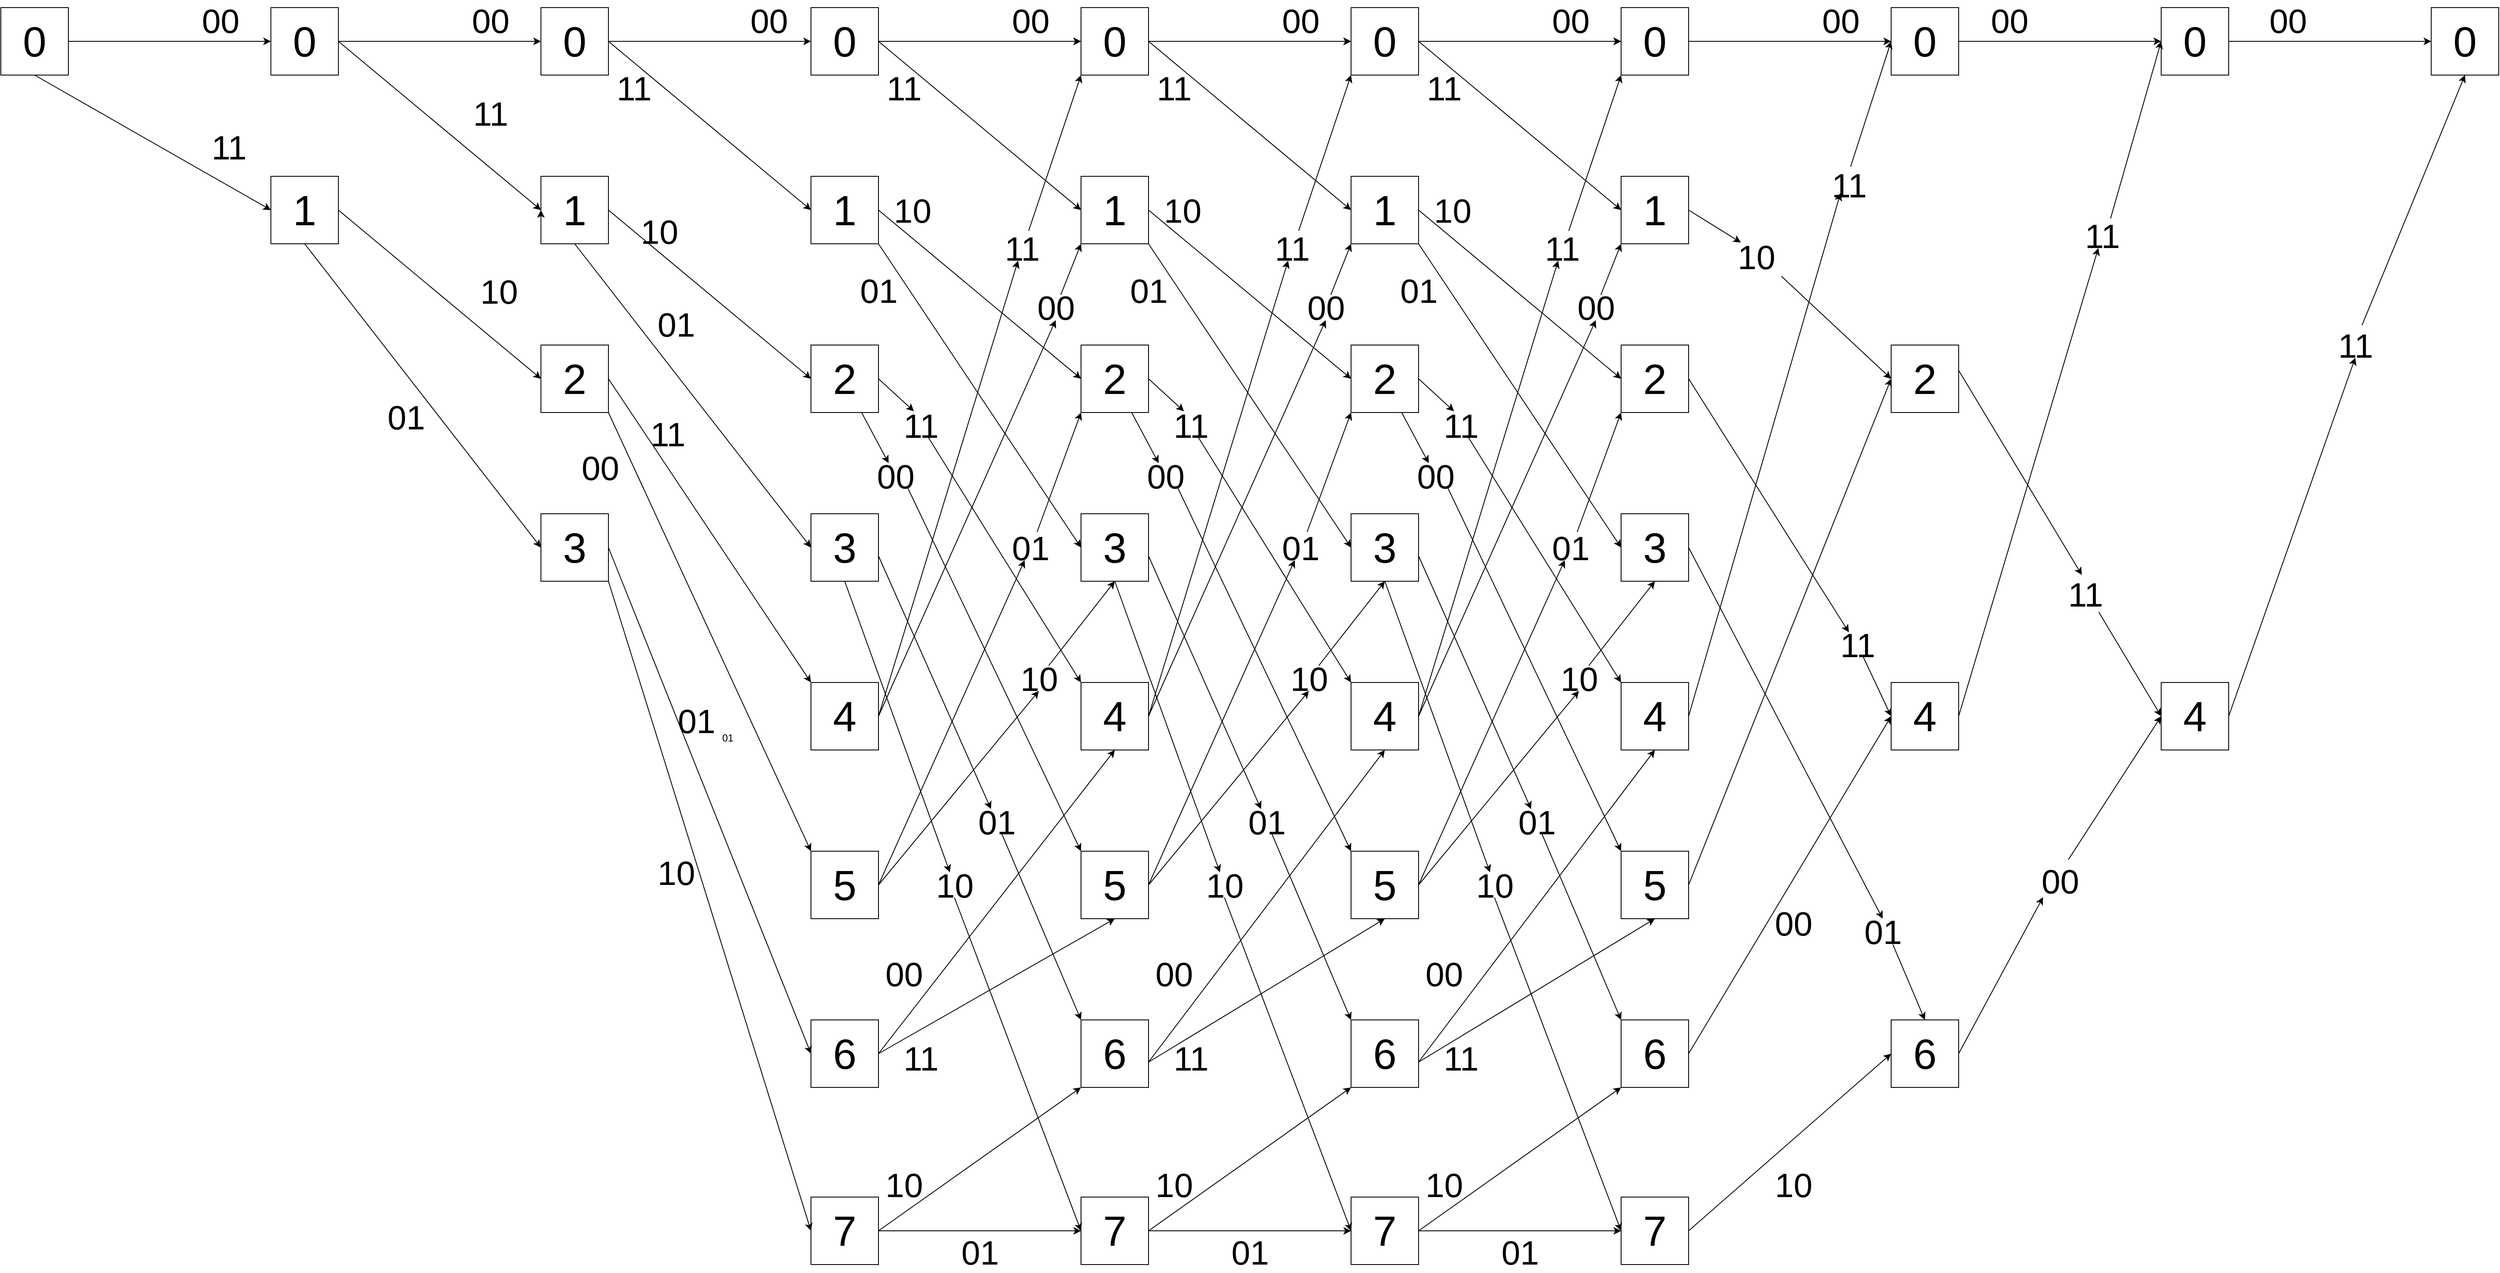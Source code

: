 <mxfile version="13.0.3" type="device" pages="2"><diagram id="F3zsb1J61-8HIGlt7qU-" name="Page-1"><mxGraphModel dx="3382" dy="4365" grid="1" gridSize="10" guides="1" tooltips="1" connect="1" arrows="1" fold="1" page="1" pageScale="1" pageWidth="827" pageHeight="1169" math="0" shadow="0"><root><mxCell id="0"/><mxCell id="1" parent="0"/><mxCell id="WnZ9W1i79_MeXRvPB704-50" style="edgeStyle=orthogonalEdgeStyle;rounded=0;orthogonalLoop=1;jettySize=auto;html=1;entryX=0;entryY=0.5;entryDx=0;entryDy=0;" edge="1" parent="1" source="WnZ9W1i79_MeXRvPB704-1" target="WnZ9W1i79_MeXRvPB704-5"><mxGeometry relative="1" as="geometry"/></mxCell><mxCell id="WnZ9W1i79_MeXRvPB704-1" value="&lt;font style=&quot;font-size: 50px&quot;&gt;0&lt;/font&gt;" style="whiteSpace=wrap;html=1;aspect=fixed;" vertex="1" parent="1"><mxGeometry x="-440" y="200" width="80" height="80" as="geometry"/></mxCell><mxCell id="WnZ9W1i79_MeXRvPB704-51" style="edgeStyle=orthogonalEdgeStyle;rounded=0;orthogonalLoop=1;jettySize=auto;html=1;entryX=0;entryY=0.5;entryDx=0;entryDy=0;" edge="1" parent="1" source="WnZ9W1i79_MeXRvPB704-5" target="WnZ9W1i79_MeXRvPB704-6"><mxGeometry relative="1" as="geometry"/></mxCell><mxCell id="WnZ9W1i79_MeXRvPB704-5" value="&lt;font style=&quot;font-size: 50px&quot;&gt;0&lt;/font&gt;" style="whiteSpace=wrap;html=1;aspect=fixed;" vertex="1" parent="1"><mxGeometry x="-120" y="200" width="80" height="80" as="geometry"/></mxCell><mxCell id="WnZ9W1i79_MeXRvPB704-52" style="edgeStyle=orthogonalEdgeStyle;rounded=0;orthogonalLoop=1;jettySize=auto;html=1;entryX=0;entryY=0.5;entryDx=0;entryDy=0;" edge="1" parent="1" source="WnZ9W1i79_MeXRvPB704-6" target="WnZ9W1i79_MeXRvPB704-7"><mxGeometry relative="1" as="geometry"/></mxCell><mxCell id="WnZ9W1i79_MeXRvPB704-6" value="&lt;font style=&quot;font-size: 50px&quot;&gt;0&lt;/font&gt;" style="whiteSpace=wrap;html=1;aspect=fixed;" vertex="1" parent="1"><mxGeometry x="200" y="200" width="80" height="80" as="geometry"/></mxCell><mxCell id="WnZ9W1i79_MeXRvPB704-53" style="edgeStyle=orthogonalEdgeStyle;rounded=0;orthogonalLoop=1;jettySize=auto;html=1;" edge="1" parent="1" source="WnZ9W1i79_MeXRvPB704-7" target="WnZ9W1i79_MeXRvPB704-8"><mxGeometry relative="1" as="geometry"/></mxCell><mxCell id="WnZ9W1i79_MeXRvPB704-7" value="&lt;font style=&quot;font-size: 50px&quot;&gt;0&lt;/font&gt;" style="whiteSpace=wrap;html=1;aspect=fixed;" vertex="1" parent="1"><mxGeometry x="520" y="200" width="80" height="80" as="geometry"/></mxCell><mxCell id="WnZ9W1i79_MeXRvPB704-8" value="&lt;font style=&quot;font-size: 50px&quot;&gt;0&lt;/font&gt;" style="whiteSpace=wrap;html=1;aspect=fixed;" vertex="1" parent="1"><mxGeometry x="840" y="200" width="80" height="80" as="geometry"/></mxCell><mxCell id="WnZ9W1i79_MeXRvPB704-9" value="&lt;font style=&quot;font-size: 50px&quot;&gt;0&lt;/font&gt;" style="whiteSpace=wrap;html=1;aspect=fixed;" vertex="1" parent="1"><mxGeometry x="1160" y="200" width="80" height="80" as="geometry"/></mxCell><mxCell id="WnZ9W1i79_MeXRvPB704-56" style="edgeStyle=orthogonalEdgeStyle;rounded=0;orthogonalLoop=1;jettySize=auto;html=1;entryX=0;entryY=0.5;entryDx=0;entryDy=0;" edge="1" parent="1" source="WnZ9W1i79_MeXRvPB704-10" target="WnZ9W1i79_MeXRvPB704-11"><mxGeometry relative="1" as="geometry"/></mxCell><mxCell id="WnZ9W1i79_MeXRvPB704-10" value="&lt;font style=&quot;font-size: 50px&quot;&gt;0&lt;/font&gt;" style="whiteSpace=wrap;html=1;aspect=fixed;" vertex="1" parent="1"><mxGeometry x="1480" y="200" width="80" height="80" as="geometry"/></mxCell><mxCell id="WnZ9W1i79_MeXRvPB704-57" style="edgeStyle=orthogonalEdgeStyle;rounded=0;orthogonalLoop=1;jettySize=auto;html=1;entryX=0;entryY=0.5;entryDx=0;entryDy=0;" edge="1" parent="1" source="WnZ9W1i79_MeXRvPB704-11" target="WnZ9W1i79_MeXRvPB704-12"><mxGeometry relative="1" as="geometry"/></mxCell><mxCell id="WnZ9W1i79_MeXRvPB704-11" value="&lt;font style=&quot;font-size: 50px&quot;&gt;0&lt;/font&gt;" style="whiteSpace=wrap;html=1;aspect=fixed;" vertex="1" parent="1"><mxGeometry x="1800" y="200" width="80" height="80" as="geometry"/></mxCell><mxCell id="WnZ9W1i79_MeXRvPB704-58" style="edgeStyle=orthogonalEdgeStyle;rounded=0;orthogonalLoop=1;jettySize=auto;html=1;entryX=0;entryY=0.5;entryDx=0;entryDy=0;" edge="1" parent="1" source="WnZ9W1i79_MeXRvPB704-12" target="WnZ9W1i79_MeXRvPB704-13"><mxGeometry relative="1" as="geometry"/></mxCell><mxCell id="WnZ9W1i79_MeXRvPB704-12" value="&lt;font style=&quot;font-size: 50px&quot;&gt;0&lt;/font&gt;" style="whiteSpace=wrap;html=1;aspect=fixed;" vertex="1" parent="1"><mxGeometry x="2120" y="200" width="80" height="80" as="geometry"/></mxCell><mxCell id="WnZ9W1i79_MeXRvPB704-13" value="&lt;font style=&quot;font-size: 50px&quot;&gt;0&lt;/font&gt;" style="whiteSpace=wrap;html=1;aspect=fixed;" vertex="1" parent="1"><mxGeometry x="2440" y="200" width="80" height="80" as="geometry"/></mxCell><mxCell id="WnZ9W1i79_MeXRvPB704-14" value="&lt;font style=&quot;font-size: 50px&quot;&gt;1&lt;/font&gt;" style="whiteSpace=wrap;html=1;aspect=fixed;" vertex="1" parent="1"><mxGeometry x="-120" y="400" width="80" height="80" as="geometry"/></mxCell><mxCell id="WnZ9W1i79_MeXRvPB704-15" value="&lt;font style=&quot;font-size: 50px&quot;&gt;1&lt;/font&gt;" style="whiteSpace=wrap;html=1;aspect=fixed;" vertex="1" parent="1"><mxGeometry x="200" y="400" width="80" height="80" as="geometry"/></mxCell><mxCell id="WnZ9W1i79_MeXRvPB704-16" value="&lt;font style=&quot;font-size: 50px&quot;&gt;1&lt;/font&gt;" style="whiteSpace=wrap;html=1;aspect=fixed;" vertex="1" parent="1"><mxGeometry x="520" y="400" width="80" height="80" as="geometry"/></mxCell><mxCell id="WnZ9W1i79_MeXRvPB704-17" value="&lt;font style=&quot;font-size: 50px&quot;&gt;1&lt;/font&gt;" style="whiteSpace=wrap;html=1;aspect=fixed;" vertex="1" parent="1"><mxGeometry x="840" y="400" width="80" height="80" as="geometry"/></mxCell><mxCell id="WnZ9W1i79_MeXRvPB704-18" value="&lt;font style=&quot;font-size: 50px&quot;&gt;1&lt;/font&gt;" style="whiteSpace=wrap;html=1;aspect=fixed;" vertex="1" parent="1"><mxGeometry x="1160" y="400" width="80" height="80" as="geometry"/></mxCell><mxCell id="WnZ9W1i79_MeXRvPB704-19" value="&lt;font style=&quot;font-size: 50px&quot;&gt;1&lt;/font&gt;" style="whiteSpace=wrap;html=1;aspect=fixed;" vertex="1" parent="1"><mxGeometry x="1480" y="400" width="80" height="80" as="geometry"/></mxCell><mxCell id="WnZ9W1i79_MeXRvPB704-21" value="&lt;font style=&quot;font-size: 50px&quot;&gt;2&lt;/font&gt;" style="whiteSpace=wrap;html=1;aspect=fixed;" vertex="1" parent="1"><mxGeometry x="200" y="600" width="80" height="80" as="geometry"/></mxCell><mxCell id="WnZ9W1i79_MeXRvPB704-22" value="&lt;font style=&quot;font-size: 50px&quot;&gt;2&lt;/font&gt;" style="whiteSpace=wrap;html=1;aspect=fixed;" vertex="1" parent="1"><mxGeometry x="520" y="600" width="80" height="80" as="geometry"/></mxCell><mxCell id="WnZ9W1i79_MeXRvPB704-23" value="&lt;font style=&quot;font-size: 50px&quot;&gt;2&lt;/font&gt;" style="whiteSpace=wrap;html=1;aspect=fixed;" vertex="1" parent="1"><mxGeometry x="840" y="600" width="80" height="80" as="geometry"/></mxCell><mxCell id="WnZ9W1i79_MeXRvPB704-24" value="&lt;font style=&quot;font-size: 50px&quot;&gt;2&lt;/font&gt;" style="whiteSpace=wrap;html=1;aspect=fixed;" vertex="1" parent="1"><mxGeometry x="1160" y="600" width="80" height="80" as="geometry"/></mxCell><mxCell id="WnZ9W1i79_MeXRvPB704-25" value="&lt;font style=&quot;font-size: 50px&quot;&gt;2&lt;/font&gt;" style="whiteSpace=wrap;html=1;aspect=fixed;" vertex="1" parent="1"><mxGeometry x="1480" y="600" width="80" height="80" as="geometry"/></mxCell><mxCell id="WnZ9W1i79_MeXRvPB704-26" value="&lt;font style=&quot;font-size: 50px&quot;&gt;2&lt;/font&gt;" style="whiteSpace=wrap;html=1;aspect=fixed;" vertex="1" parent="1"><mxGeometry x="1800" y="600" width="80" height="80" as="geometry"/></mxCell><mxCell id="WnZ9W1i79_MeXRvPB704-28" style="edgeStyle=orthogonalEdgeStyle;rounded=0;orthogonalLoop=1;jettySize=auto;html=1;exitX=0;exitY=0.75;exitDx=0;exitDy=0;entryX=0;entryY=0.5;entryDx=0;entryDy=0;" edge="1" parent="1" source="WnZ9W1i79_MeXRvPB704-15" target="WnZ9W1i79_MeXRvPB704-15"><mxGeometry relative="1" as="geometry"/></mxCell><mxCell id="WnZ9W1i79_MeXRvPB704-29" value="&lt;font style=&quot;font-size: 50px&quot;&gt;3&lt;/font&gt;" style="whiteSpace=wrap;html=1;aspect=fixed;" vertex="1" parent="1"><mxGeometry x="200" y="800" width="80" height="80" as="geometry"/></mxCell><mxCell id="WnZ9W1i79_MeXRvPB704-30" value="&lt;font style=&quot;font-size: 50px&quot;&gt;3&lt;/font&gt;" style="whiteSpace=wrap;html=1;aspect=fixed;" vertex="1" parent="1"><mxGeometry x="520" y="800" width="80" height="80" as="geometry"/></mxCell><mxCell id="WnZ9W1i79_MeXRvPB704-31" value="&lt;font style=&quot;font-size: 50px&quot;&gt;3&lt;/font&gt;" style="whiteSpace=wrap;html=1;aspect=fixed;" vertex="1" parent="1"><mxGeometry x="840" y="800" width="80" height="80" as="geometry"/></mxCell><mxCell id="WnZ9W1i79_MeXRvPB704-32" value="&lt;font style=&quot;font-size: 50px&quot;&gt;3&lt;/font&gt;" style="whiteSpace=wrap;html=1;aspect=fixed;" vertex="1" parent="1"><mxGeometry x="1160" y="800" width="80" height="80" as="geometry"/></mxCell><mxCell id="WnZ9W1i79_MeXRvPB704-33" value="&lt;font style=&quot;font-size: 50px&quot;&gt;3&lt;/font&gt;" style="whiteSpace=wrap;html=1;aspect=fixed;" vertex="1" parent="1"><mxGeometry x="1480" y="800" width="80" height="80" as="geometry"/></mxCell><mxCell id="WnZ9W1i79_MeXRvPB704-37" value="&lt;font style=&quot;font-size: 40px&quot;&gt;00&lt;/font&gt;" style="text;html=1;align=center;verticalAlign=middle;resizable=0;points=[];autosize=1;" vertex="1" parent="1"><mxGeometry x="440" y="200" width="60" height="30" as="geometry"/></mxCell><mxCell id="WnZ9W1i79_MeXRvPB704-39" value="&lt;font style=&quot;font-size: 40px&quot;&gt;00&lt;/font&gt;" style="text;html=1;align=center;verticalAlign=middle;resizable=0;points=[];autosize=1;" vertex="1" parent="1"><mxGeometry x="110" y="200" width="60" height="30" as="geometry"/></mxCell><mxCell id="WnZ9W1i79_MeXRvPB704-40" value="&lt;font style=&quot;font-size: 40px&quot;&gt;00&lt;/font&gt;" style="text;html=1;align=center;verticalAlign=middle;resizable=0;points=[];autosize=1;" vertex="1" parent="1"><mxGeometry x="-210" y="200" width="60" height="30" as="geometry"/></mxCell><mxCell id="WnZ9W1i79_MeXRvPB704-44" value="&lt;font style=&quot;font-size: 40px&quot;&gt;00&lt;/font&gt;" style="text;html=1;align=center;verticalAlign=middle;resizable=0;points=[];autosize=1;" vertex="1" parent="1"><mxGeometry x="750" y="200" width="60" height="30" as="geometry"/></mxCell><mxCell id="WnZ9W1i79_MeXRvPB704-45" value="&lt;font style=&quot;font-size: 40px&quot;&gt;00&lt;/font&gt;" style="text;html=1;align=center;verticalAlign=middle;resizable=0;points=[];autosize=1;" vertex="1" parent="1"><mxGeometry x="2240" y="200" width="60" height="30" as="geometry"/></mxCell><mxCell id="WnZ9W1i79_MeXRvPB704-46" value="&lt;font style=&quot;font-size: 40px&quot;&gt;00&lt;/font&gt;" style="text;html=1;align=center;verticalAlign=middle;resizable=0;points=[];autosize=1;" vertex="1" parent="1"><mxGeometry x="1910" y="200" width="60" height="30" as="geometry"/></mxCell><mxCell id="WnZ9W1i79_MeXRvPB704-47" value="&lt;font style=&quot;font-size: 40px&quot;&gt;00&lt;/font&gt;" style="text;html=1;align=center;verticalAlign=middle;resizable=0;points=[];autosize=1;" vertex="1" parent="1"><mxGeometry x="1710" y="200" width="60" height="30" as="geometry"/></mxCell><mxCell id="WnZ9W1i79_MeXRvPB704-60" value="" style="endArrow=classic;html=1;exitX=0.5;exitY=1;exitDx=0;exitDy=0;entryX=0;entryY=0.5;entryDx=0;entryDy=0;" edge="1" parent="1" source="WnZ9W1i79_MeXRvPB704-1" target="WnZ9W1i79_MeXRvPB704-14"><mxGeometry width="50" height="50" relative="1" as="geometry"><mxPoint x="650" y="420" as="sourcePoint"/><mxPoint x="700" y="370" as="targetPoint"/></mxGeometry></mxCell><mxCell id="WnZ9W1i79_MeXRvPB704-61" value="&lt;font style=&quot;font-size: 40px&quot;&gt;11&lt;/font&gt;" style="text;html=1;align=center;verticalAlign=middle;resizable=0;points=[];autosize=1;" vertex="1" parent="1"><mxGeometry x="-200" y="350" width="60" height="30" as="geometry"/></mxCell><mxCell id="WnZ9W1i79_MeXRvPB704-63" value="" style="endArrow=classic;html=1;exitX=1;exitY=0.5;exitDx=0;exitDy=0;" edge="1" parent="1" source="WnZ9W1i79_MeXRvPB704-5"><mxGeometry width="50" height="50" relative="1" as="geometry"><mxPoint x="390" y="280" as="sourcePoint"/><mxPoint x="200" y="440" as="targetPoint"/></mxGeometry></mxCell><mxCell id="WnZ9W1i79_MeXRvPB704-64" value="&lt;font style=&quot;font-size: 40px&quot;&gt;11&lt;/font&gt;" style="text;html=1;align=center;verticalAlign=middle;resizable=0;points=[];autosize=1;" vertex="1" parent="1"><mxGeometry x="110" y="310" width="60" height="30" as="geometry"/></mxCell><mxCell id="WnZ9W1i79_MeXRvPB704-65" value="" style="endArrow=classic;html=1;exitX=0.5;exitY=1;exitDx=0;exitDy=0;entryX=0;entryY=0.5;entryDx=0;entryDy=0;" edge="1" parent="1" target="WnZ9W1i79_MeXRvPB704-16"><mxGeometry width="50" height="50" relative="1" as="geometry"><mxPoint x="280" y="240" as="sourcePoint"/><mxPoint x="440" y="400" as="targetPoint"/></mxGeometry></mxCell><mxCell id="WnZ9W1i79_MeXRvPB704-66" value="&lt;font style=&quot;font-size: 40px&quot;&gt;11&lt;/font&gt;" style="text;html=1;align=center;verticalAlign=middle;resizable=0;points=[];autosize=1;" vertex="1" parent="1"><mxGeometry x="280" y="280" width="60" height="30" as="geometry"/></mxCell><mxCell id="WnZ9W1i79_MeXRvPB704-68" value="&lt;font style=&quot;font-size: 40px&quot;&gt;11&lt;/font&gt;" style="text;html=1;align=center;verticalAlign=middle;resizable=0;points=[];autosize=1;" vertex="1" parent="1"><mxGeometry x="600" y="280" width="60" height="30" as="geometry"/></mxCell><mxCell id="WnZ9W1i79_MeXRvPB704-71" value="" style="endArrow=classic;html=1;exitX=1;exitY=0.5;exitDx=0;exitDy=0;entryX=0;entryY=0.5;entryDx=0;entryDy=0;" edge="1" parent="1" source="WnZ9W1i79_MeXRvPB704-14" target="WnZ9W1i79_MeXRvPB704-21"><mxGeometry width="50" height="50" relative="1" as="geometry"><mxPoint x="400" y="480" as="sourcePoint"/><mxPoint x="560.0" y="640.0" as="targetPoint"/></mxGeometry></mxCell><mxCell id="WnZ9W1i79_MeXRvPB704-72" value="&lt;font style=&quot;font-size: 40px&quot;&gt;10&lt;br&gt;&lt;br&gt;&lt;/font&gt;" style="text;html=1;align=center;verticalAlign=middle;resizable=0;points=[];autosize=1;" vertex="1" parent="1"><mxGeometry x="120" y="535" width="60" height="50" as="geometry"/></mxCell><mxCell id="WnZ9W1i79_MeXRvPB704-75" value="" style="endArrow=classic;html=1;exitX=0.5;exitY=1;exitDx=0;exitDy=0;entryX=0;entryY=0.5;entryDx=0;entryDy=0;" edge="1" parent="1" source="WnZ9W1i79_MeXRvPB704-14" target="WnZ9W1i79_MeXRvPB704-29"><mxGeometry width="50" height="50" relative="1" as="geometry"><mxPoint x="400" y="680" as="sourcePoint"/><mxPoint x="560.0" y="840.0" as="targetPoint"/></mxGeometry></mxCell><mxCell id="WnZ9W1i79_MeXRvPB704-76" value="&lt;font style=&quot;font-size: 40px&quot;&gt;01&lt;/font&gt;" style="text;html=1;align=center;verticalAlign=middle;resizable=0;points=[];autosize=1;" vertex="1" parent="1"><mxGeometry x="10" y="670" width="60" height="30" as="geometry"/></mxCell><mxCell id="WnZ9W1i79_MeXRvPB704-77" value="&lt;font style=&quot;font-size: 50px&quot;&gt;4&lt;/font&gt;" style="whiteSpace=wrap;html=1;aspect=fixed;" vertex="1" parent="1"><mxGeometry x="520" y="1000" width="80" height="80" as="geometry"/></mxCell><mxCell id="WnZ9W1i79_MeXRvPB704-78" value="&lt;font style=&quot;font-size: 50px&quot;&gt;4&lt;/font&gt;" style="whiteSpace=wrap;html=1;aspect=fixed;" vertex="1" parent="1"><mxGeometry x="840" y="1000" width="80" height="80" as="geometry"/></mxCell><mxCell id="WnZ9W1i79_MeXRvPB704-79" value="&lt;font style=&quot;font-size: 50px&quot;&gt;4&lt;/font&gt;" style="whiteSpace=wrap;html=1;aspect=fixed;" vertex="1" parent="1"><mxGeometry x="1160" y="1000" width="80" height="80" as="geometry"/></mxCell><mxCell id="WnZ9W1i79_MeXRvPB704-80" value="&lt;font style=&quot;font-size: 50px&quot;&gt;4&lt;/font&gt;" style="whiteSpace=wrap;html=1;aspect=fixed;" vertex="1" parent="1"><mxGeometry x="1480" y="1000" width="80" height="80" as="geometry"/></mxCell><mxCell id="WnZ9W1i79_MeXRvPB704-81" value="&lt;font style=&quot;font-size: 50px&quot;&gt;6&lt;/font&gt;" style="whiteSpace=wrap;html=1;aspect=fixed;" vertex="1" parent="1"><mxGeometry x="520" y="1400" width="80" height="80" as="geometry"/></mxCell><mxCell id="WnZ9W1i79_MeXRvPB704-82" value="&lt;font style=&quot;font-size: 50px&quot;&gt;6&lt;/font&gt;" style="whiteSpace=wrap;html=1;aspect=fixed;" vertex="1" parent="1"><mxGeometry x="840" y="1400" width="80" height="80" as="geometry"/></mxCell><mxCell id="WnZ9W1i79_MeXRvPB704-83" value="&lt;font style=&quot;font-size: 50px&quot;&gt;6&lt;/font&gt;" style="whiteSpace=wrap;html=1;aspect=fixed;" vertex="1" parent="1"><mxGeometry x="1160" y="1400" width="80" height="80" as="geometry"/></mxCell><mxCell id="WnZ9W1i79_MeXRvPB704-84" value="&lt;font style=&quot;font-size: 50px&quot;&gt;6&lt;/font&gt;" style="whiteSpace=wrap;html=1;aspect=fixed;" vertex="1" parent="1"><mxGeometry x="1480" y="1400" width="80" height="80" as="geometry"/></mxCell><mxCell id="WnZ9W1i79_MeXRvPB704-85" value="&lt;font style=&quot;font-size: 50px&quot;&gt;5&lt;/font&gt;" style="whiteSpace=wrap;html=1;aspect=fixed;" vertex="1" parent="1"><mxGeometry x="520" y="1200" width="80" height="80" as="geometry"/></mxCell><mxCell id="WnZ9W1i79_MeXRvPB704-86" value="&lt;font style=&quot;font-size: 50px&quot;&gt;5&lt;/font&gt;" style="whiteSpace=wrap;html=1;aspect=fixed;" vertex="1" parent="1"><mxGeometry x="840" y="1200" width="80" height="80" as="geometry"/></mxCell><mxCell id="WnZ9W1i79_MeXRvPB704-87" value="&lt;font style=&quot;font-size: 50px&quot;&gt;5&lt;/font&gt;" style="whiteSpace=wrap;html=1;aspect=fixed;" vertex="1" parent="1"><mxGeometry x="1160" y="1200" width="80" height="80" as="geometry"/></mxCell><mxCell id="WnZ9W1i79_MeXRvPB704-88" value="&lt;font style=&quot;font-size: 50px&quot;&gt;5&lt;/font&gt;" style="whiteSpace=wrap;html=1;aspect=fixed;" vertex="1" parent="1"><mxGeometry x="1480" y="1200" width="80" height="80" as="geometry"/></mxCell><mxCell id="WnZ9W1i79_MeXRvPB704-89" value="&lt;font style=&quot;font-size: 50px&quot;&gt;7&lt;/font&gt;" style="whiteSpace=wrap;html=1;aspect=fixed;" vertex="1" parent="1"><mxGeometry x="520" y="1610" width="80" height="80" as="geometry"/></mxCell><mxCell id="WnZ9W1i79_MeXRvPB704-90" value="&lt;font style=&quot;font-size: 50px&quot;&gt;7&lt;/font&gt;" style="whiteSpace=wrap;html=1;aspect=fixed;" vertex="1" parent="1"><mxGeometry x="840" y="1610" width="80" height="80" as="geometry"/></mxCell><mxCell id="WnZ9W1i79_MeXRvPB704-91" value="&lt;font style=&quot;font-size: 50px&quot;&gt;7&lt;/font&gt;" style="whiteSpace=wrap;html=1;aspect=fixed;" vertex="1" parent="1"><mxGeometry x="1160" y="1610" width="80" height="80" as="geometry"/></mxCell><mxCell id="WnZ9W1i79_MeXRvPB704-92" value="&lt;font style=&quot;font-size: 50px&quot;&gt;7&lt;/font&gt;" style="whiteSpace=wrap;html=1;aspect=fixed;" vertex="1" parent="1"><mxGeometry x="1480" y="1610" width="80" height="80" as="geometry"/></mxCell><mxCell id="WnZ9W1i79_MeXRvPB704-93" value="&lt;font style=&quot;font-size: 50px&quot;&gt;4&lt;/font&gt;" style="whiteSpace=wrap;html=1;aspect=fixed;" vertex="1" parent="1"><mxGeometry x="1800" y="1000" width="80" height="80" as="geometry"/></mxCell><mxCell id="WnZ9W1i79_MeXRvPB704-94" value="&lt;font style=&quot;font-size: 50px&quot;&gt;6&lt;/font&gt;" style="whiteSpace=wrap;html=1;aspect=fixed;" vertex="1" parent="1"><mxGeometry x="1800" y="1400" width="80" height="80" as="geometry"/></mxCell><mxCell id="WnZ9W1i79_MeXRvPB704-96" value="&lt;font style=&quot;font-size: 50px&quot;&gt;4&lt;/font&gt;" style="whiteSpace=wrap;html=1;aspect=fixed;" vertex="1" parent="1"><mxGeometry x="2120" y="1000" width="80" height="80" as="geometry"/></mxCell><mxCell id="WnZ9W1i79_MeXRvPB704-100" value="" style="endArrow=classic;html=1;exitX=1;exitY=0.5;exitDx=0;exitDy=0;entryX=0;entryY=0.5;entryDx=0;entryDy=0;" edge="1" parent="1" source="WnZ9W1i79_MeXRvPB704-29" target="WnZ9W1i79_MeXRvPB704-81"><mxGeometry width="50" height="50" relative="1" as="geometry"><mxPoint x="910" y="790" as="sourcePoint"/><mxPoint x="760" y="1400" as="targetPoint"/></mxGeometry></mxCell><mxCell id="WnZ9W1i79_MeXRvPB704-102" value="" style="endArrow=classic;html=1;entryX=0;entryY=0.5;entryDx=0;entryDy=0;exitX=1;exitY=1;exitDx=0;exitDy=0;" edge="1" parent="1" source="WnZ9W1i79_MeXRvPB704-29" target="WnZ9W1i79_MeXRvPB704-89"><mxGeometry width="50" height="50" relative="1" as="geometry"><mxPoint x="640" y="880" as="sourcePoint"/><mxPoint x="960" y="740" as="targetPoint"/></mxGeometry></mxCell><mxCell id="WnZ9W1i79_MeXRvPB704-107" value="" style="endArrow=classic;html=1;exitX=1;exitY=0.5;exitDx=0;exitDy=0;entryX=0;entryY=0;entryDx=0;entryDy=0;" edge="1" parent="1" source="WnZ9W1i79_MeXRvPB704-21" target="WnZ9W1i79_MeXRvPB704-77"><mxGeometry width="50" height="50" relative="1" as="geometry"><mxPoint x="910" y="790" as="sourcePoint"/><mxPoint x="960" y="740" as="targetPoint"/></mxGeometry></mxCell><mxCell id="WnZ9W1i79_MeXRvPB704-110" value="" style="endArrow=classic;html=1;exitX=1;exitY=1;exitDx=0;exitDy=0;entryX=0;entryY=0;entryDx=0;entryDy=0;" edge="1" parent="1" source="WnZ9W1i79_MeXRvPB704-21" target="WnZ9W1i79_MeXRvPB704-85"><mxGeometry width="50" height="50" relative="1" as="geometry"><mxPoint x="650" y="650" as="sourcePoint"/><mxPoint x="770" y="1010" as="targetPoint"/></mxGeometry></mxCell><mxCell id="WnZ9W1i79_MeXRvPB704-111" value="" style="endArrow=classic;html=1;exitX=0.5;exitY=1;exitDx=0;exitDy=0;entryX=0;entryY=0.5;entryDx=0;entryDy=0;" edge="1" parent="1" source="WnZ9W1i79_MeXRvPB704-15" target="WnZ9W1i79_MeXRvPB704-30"><mxGeometry width="50" height="50" relative="1" as="geometry"><mxPoint x="650" y="690" as="sourcePoint"/><mxPoint x="770" y="1010" as="targetPoint"/></mxGeometry></mxCell><mxCell id="WnZ9W1i79_MeXRvPB704-112" value="" style="endArrow=classic;html=1;exitX=1;exitY=0.5;exitDx=0;exitDy=0;entryX=0;entryY=0.5;entryDx=0;entryDy=0;" edge="1" parent="1" source="WnZ9W1i79_MeXRvPB704-15" target="WnZ9W1i79_MeXRvPB704-22"><mxGeometry width="50" height="50" relative="1" as="geometry"><mxPoint x="660" y="700" as="sourcePoint"/><mxPoint x="780" y="1020" as="targetPoint"/></mxGeometry></mxCell><mxCell id="WnZ9W1i79_MeXRvPB704-122" value="" style="endArrow=classic;html=1;exitX=0.633;exitY=-0.183;exitDx=0;exitDy=0;entryX=0;entryY=1;entryDx=0;entryDy=0;exitPerimeter=0;" edge="1" parent="1" source="gF39ZvdSbY2NMCF6g9BP-20" target="WnZ9W1i79_MeXRvPB704-8"><mxGeometry width="50" height="50" relative="1" as="geometry"><mxPoint x="920" y="880" as="sourcePoint"/><mxPoint x="970" y="830" as="targetPoint"/></mxGeometry></mxCell><mxCell id="WnZ9W1i79_MeXRvPB704-123" value="" style="endArrow=classic;html=1;entryX=0;entryY=1;entryDx=0;entryDy=0;exitX=0.6;exitY=0.017;exitDx=0;exitDy=0;exitPerimeter=0;" edge="1" parent="1" source="gF39ZvdSbY2NMCF6g9BP-22" target="WnZ9W1i79_MeXRvPB704-17"><mxGeometry width="50" height="50" relative="1" as="geometry"><mxPoint x="720" y="1040" as="sourcePoint"/><mxPoint x="850" y="290" as="targetPoint"/></mxGeometry></mxCell><mxCell id="WnZ9W1i79_MeXRvPB704-125" value="" style="endArrow=classic;html=1;exitX=0.633;exitY=-0.117;exitDx=0;exitDy=0;entryX=0;entryY=1;entryDx=0;entryDy=0;exitPerimeter=0;" edge="1" parent="1" source="gF39ZvdSbY2NMCF6g9BP-24" target="WnZ9W1i79_MeXRvPB704-23"><mxGeometry width="50" height="50" relative="1" as="geometry"><mxPoint x="720" y="1240" as="sourcePoint"/><mxPoint x="840" y="480" as="targetPoint"/></mxGeometry></mxCell><mxCell id="WnZ9W1i79_MeXRvPB704-126" value="" style="endArrow=classic;html=1;entryX=0.5;entryY=1;entryDx=0;entryDy=0;" edge="1" parent="1" source="gF39ZvdSbY2NMCF6g9BP-26" target="WnZ9W1i79_MeXRvPB704-31"><mxGeometry width="50" height="50" relative="1" as="geometry"><mxPoint x="600" y="1240" as="sourcePoint"/><mxPoint x="840" y="680" as="targetPoint"/></mxGeometry></mxCell><mxCell id="WnZ9W1i79_MeXRvPB704-129" value="" style="endArrow=classic;html=1;entryX=0.5;entryY=1;entryDx=0;entryDy=0;" edge="1" parent="1" target="WnZ9W1i79_MeXRvPB704-78"><mxGeometry width="50" height="50" relative="1" as="geometry"><mxPoint x="600" y="1440" as="sourcePoint"/><mxPoint x="840" y="890" as="targetPoint"/></mxGeometry></mxCell><mxCell id="WnZ9W1i79_MeXRvPB704-130" value="" style="endArrow=classic;html=1;entryX=0.5;entryY=1;entryDx=0;entryDy=0;exitX=1;exitY=0.5;exitDx=0;exitDy=0;" edge="1" parent="1" source="WnZ9W1i79_MeXRvPB704-81" target="WnZ9W1i79_MeXRvPB704-86"><mxGeometry width="50" height="50" relative="1" as="geometry"><mxPoint x="720" y="1450" as="sourcePoint"/><mxPoint x="880" y="1090" as="targetPoint"/></mxGeometry></mxCell><mxCell id="WnZ9W1i79_MeXRvPB704-131" value="" style="endArrow=classic;html=1;entryX=0;entryY=1;entryDx=0;entryDy=0;" edge="1" parent="1" target="WnZ9W1i79_MeXRvPB704-82"><mxGeometry width="50" height="50" relative="1" as="geometry"><mxPoint x="600" y="1650" as="sourcePoint"/><mxPoint x="960" y="1100" as="targetPoint"/></mxGeometry></mxCell><mxCell id="WnZ9W1i79_MeXRvPB704-132" value="" style="endArrow=classic;html=1;entryX=0;entryY=0.5;entryDx=0;entryDy=0;exitX=1;exitY=0.5;exitDx=0;exitDy=0;" edge="1" parent="1" source="WnZ9W1i79_MeXRvPB704-89" target="WnZ9W1i79_MeXRvPB704-90"><mxGeometry width="50" height="50" relative="1" as="geometry"><mxPoint x="840" y="1660" as="sourcePoint"/><mxPoint x="1000" y="1300" as="targetPoint"/></mxGeometry></mxCell><mxCell id="WnZ9W1i79_MeXRvPB704-135" style="edgeStyle=orthogonalEdgeStyle;rounded=0;orthogonalLoop=1;jettySize=auto;html=1;entryX=0;entryY=0.5;entryDx=0;entryDy=0;" edge="1" parent="1"><mxGeometry relative="1" as="geometry"><mxPoint x="720" y="240" as="sourcePoint"/><mxPoint x="840" y="240" as="targetPoint"/></mxGeometry></mxCell><mxCell id="WnZ9W1i79_MeXRvPB704-136" value="" style="endArrow=classic;html=1;exitX=1;exitY=0.5;exitDx=0;exitDy=0;entryX=0;entryY=0.5;entryDx=0;entryDy=0;" edge="1" parent="1" source="WnZ9W1i79_MeXRvPB704-7"><mxGeometry width="50" height="50" relative="1" as="geometry"><mxPoint x="680" y="280" as="sourcePoint"/><mxPoint x="840" y="440" as="targetPoint"/></mxGeometry></mxCell><mxCell id="WnZ9W1i79_MeXRvPB704-137" value="" style="endArrow=classic;html=1;" edge="1" parent="1" source="gF39ZvdSbY2NMCF6g9BP-9"><mxGeometry width="50" height="50" relative="1" as="geometry"><mxPoint x="600" y="850" as="sourcePoint"/><mxPoint x="840" y="1400" as="targetPoint"/></mxGeometry></mxCell><mxCell id="WnZ9W1i79_MeXRvPB704-138" value="" style="endArrow=classic;html=1;entryX=0;entryY=0.5;entryDx=0;entryDy=0;exitX=0.5;exitY=1;exitDx=0;exitDy=0;" edge="1" parent="1" source="gF39ZvdSbY2NMCF6g9BP-10"><mxGeometry width="50" height="50" relative="1" as="geometry"><mxPoint x="710" y="1070" as="sourcePoint"/><mxPoint x="840" y="1650" as="targetPoint"/></mxGeometry></mxCell><mxCell id="WnZ9W1i79_MeXRvPB704-139" value="" style="endArrow=classic;html=1;entryX=0;entryY=0;entryDx=0;entryDy=0;" edge="1" parent="1" source="gF39ZvdSbY2NMCF6g9BP-7"><mxGeometry width="50" height="50" relative="1" as="geometry"><mxPoint x="720" y="680" as="sourcePoint"/><mxPoint x="840" y="1000" as="targetPoint"/></mxGeometry></mxCell><mxCell id="WnZ9W1i79_MeXRvPB704-140" value="" style="endArrow=classic;html=1;exitX=0.75;exitY=1;exitDx=0;exitDy=0;entryX=0;entryY=0;entryDx=0;entryDy=0;" edge="1" parent="1" source="gF39ZvdSbY2NMCF6g9BP-8"><mxGeometry width="50" height="50" relative="1" as="geometry"><mxPoint x="700" y="680" as="sourcePoint"/><mxPoint x="840" y="1200" as="targetPoint"/></mxGeometry></mxCell><mxCell id="WnZ9W1i79_MeXRvPB704-141" value="" style="endArrow=classic;html=1;exitX=1;exitY=1;exitDx=0;exitDy=0;entryX=0;entryY=0.5;entryDx=0;entryDy=0;" edge="1" parent="1" source="WnZ9W1i79_MeXRvPB704-16"><mxGeometry width="50" height="50" relative="1" as="geometry"><mxPoint x="680" y="480" as="sourcePoint"/><mxPoint x="840" y="840" as="targetPoint"/></mxGeometry></mxCell><mxCell id="WnZ9W1i79_MeXRvPB704-142" value="" style="endArrow=classic;html=1;exitX=1;exitY=0.5;exitDx=0;exitDy=0;entryX=0;entryY=0.5;entryDx=0;entryDy=0;" edge="1" parent="1" source="WnZ9W1i79_MeXRvPB704-16"><mxGeometry width="50" height="50" relative="1" as="geometry"><mxPoint x="720" y="480" as="sourcePoint"/><mxPoint x="840" y="640" as="targetPoint"/></mxGeometry></mxCell><mxCell id="WnZ9W1i79_MeXRvPB704-143" value="&lt;font style=&quot;font-size: 40px&quot;&gt;10&lt;/font&gt;" style="text;html=1;align=center;verticalAlign=middle;resizable=0;points=[];autosize=1;" vertex="1" parent="1"><mxGeometry x="310" y="450" width="60" height="30" as="geometry"/></mxCell><mxCell id="WnZ9W1i79_MeXRvPB704-144" value="&lt;span style=&quot;font-size: 40px&quot;&gt;01&lt;/span&gt;" style="text;html=1;align=center;verticalAlign=middle;resizable=0;points=[];autosize=1;" vertex="1" parent="1"><mxGeometry x="330" y="560" width="60" height="30" as="geometry"/></mxCell><mxCell id="WnZ9W1i79_MeXRvPB704-149" value="&lt;span style=&quot;font-size: 40px&quot;&gt;11&lt;/span&gt;" style="text;html=1;align=center;verticalAlign=middle;resizable=0;points=[];autosize=1;" vertex="1" parent="1"><mxGeometry x="320" y="690" width="60" height="30" as="geometry"/></mxCell><mxCell id="WnZ9W1i79_MeXRvPB704-150" value="&lt;span style=&quot;font-size: 40px&quot;&gt;00&lt;/span&gt;" style="text;html=1;align=center;verticalAlign=middle;resizable=0;points=[];autosize=1;" vertex="1" parent="1"><mxGeometry x="240" y="730" width="60" height="30" as="geometry"/></mxCell><mxCell id="gF39ZvdSbY2NMCF6g9BP-1" value="01" style="text;html=1;align=center;verticalAlign=middle;resizable=0;points=[];autosize=1;" vertex="1" parent="1"><mxGeometry x="406" y="1056" width="30" height="20" as="geometry"/></mxCell><mxCell id="gF39ZvdSbY2NMCF6g9BP-2" value="&lt;span style=&quot;font-size: 40px&quot;&gt;01&lt;/span&gt;" style="text;html=1;align=center;verticalAlign=middle;resizable=0;points=[];autosize=1;" vertex="1" parent="1"><mxGeometry x="354" y="1030" width="60" height="30" as="geometry"/></mxCell><mxCell id="gF39ZvdSbY2NMCF6g9BP-3" value="&lt;font style=&quot;font-size: 40px&quot;&gt;10&lt;/font&gt;" style="text;html=1;align=center;verticalAlign=middle;resizable=0;points=[];autosize=1;" vertex="1" parent="1"><mxGeometry x="330" y="1210" width="60" height="30" as="geometry"/></mxCell><mxCell id="gF39ZvdSbY2NMCF6g9BP-5" value="&lt;font style=&quot;font-size: 40px&quot;&gt;10&lt;/font&gt;" style="text;html=1;align=center;verticalAlign=middle;resizable=0;points=[];autosize=1;" vertex="1" parent="1"><mxGeometry x="610" y="425" width="60" height="30" as="geometry"/></mxCell><mxCell id="gF39ZvdSbY2NMCF6g9BP-6" value="&lt;font style=&quot;font-size: 40px&quot;&gt;01&lt;/font&gt;" style="text;html=1;align=center;verticalAlign=middle;resizable=0;points=[];autosize=1;" vertex="1" parent="1"><mxGeometry x="570" y="520" width="60" height="30" as="geometry"/></mxCell><mxCell id="gF39ZvdSbY2NMCF6g9BP-15" value="&lt;font style=&quot;font-size: 40px&quot;&gt;00&lt;/font&gt;" style="text;html=1;align=center;verticalAlign=middle;resizable=0;points=[];autosize=1;" vertex="1" parent="1"><mxGeometry x="600" y="1330" width="60" height="30" as="geometry"/></mxCell><mxCell id="gF39ZvdSbY2NMCF6g9BP-16" value="&lt;font style=&quot;font-size: 40px&quot;&gt;11&lt;/font&gt;" style="text;html=1;align=center;verticalAlign=middle;resizable=0;points=[];autosize=1;" vertex="1" parent="1"><mxGeometry x="620" y="1430" width="60" height="30" as="geometry"/></mxCell><mxCell id="gF39ZvdSbY2NMCF6g9BP-17" value="&lt;font style=&quot;font-size: 40px&quot;&gt;10&lt;/font&gt;" style="text;html=1;align=center;verticalAlign=middle;resizable=0;points=[];autosize=1;" vertex="1" parent="1"><mxGeometry x="600" y="1580" width="60" height="30" as="geometry"/></mxCell><mxCell id="gF39ZvdSbY2NMCF6g9BP-18" value="&lt;font style=&quot;font-size: 40px&quot;&gt;01&lt;/font&gt;" style="text;html=1;align=center;verticalAlign=middle;resizable=0;points=[];autosize=1;" vertex="1" parent="1"><mxGeometry x="690" y="1660" width="60" height="30" as="geometry"/></mxCell><mxCell id="gF39ZvdSbY2NMCF6g9BP-26" value="&lt;font style=&quot;font-size: 40px&quot;&gt;10&lt;/font&gt;" style="text;html=1;align=center;verticalAlign=middle;resizable=0;points=[];autosize=1;" vertex="1" parent="1"><mxGeometry x="760" y="980" width="60" height="30" as="geometry"/></mxCell><mxCell id="gF39ZvdSbY2NMCF6g9BP-28" value="" style="endArrow=classic;html=1;entryX=0.5;entryY=1;entryDx=0;entryDy=0;" edge="1" parent="1" target="gF39ZvdSbY2NMCF6g9BP-26"><mxGeometry width="50" height="50" relative="1" as="geometry"><mxPoint x="600" y="1240" as="sourcePoint"/><mxPoint x="880" y="880" as="targetPoint"/></mxGeometry></mxCell><mxCell id="gF39ZvdSbY2NMCF6g9BP-9" value="&lt;font style=&quot;font-size: 40px&quot;&gt;01&lt;/font&gt;" style="text;html=1;align=center;verticalAlign=middle;resizable=0;points=[];autosize=1;" vertex="1" parent="1"><mxGeometry x="710" y="1150" width="60" height="30" as="geometry"/></mxCell><mxCell id="gF39ZvdSbY2NMCF6g9BP-29" value="" style="endArrow=classic;html=1;" edge="1" parent="1" target="gF39ZvdSbY2NMCF6g9BP-9"><mxGeometry width="50" height="50" relative="1" as="geometry"><mxPoint x="600" y="850" as="sourcePoint"/><mxPoint x="840" y="1400" as="targetPoint"/></mxGeometry></mxCell><mxCell id="gF39ZvdSbY2NMCF6g9BP-10" value="&lt;font style=&quot;font-size: 40px&quot;&gt;10&lt;/font&gt;" style="text;html=1;align=center;verticalAlign=middle;resizable=0;points=[];autosize=1;" vertex="1" parent="1"><mxGeometry x="660" y="1225" width="60" height="30" as="geometry"/></mxCell><mxCell id="gF39ZvdSbY2NMCF6g9BP-30" value="" style="endArrow=classic;html=1;exitX=0.5;exitY=1;exitDx=0;exitDy=0;" edge="1" parent="1" source="WnZ9W1i79_MeXRvPB704-30" target="gF39ZvdSbY2NMCF6g9BP-10"><mxGeometry width="50" height="50" relative="1" as="geometry"><mxPoint x="560" y="880" as="sourcePoint"/><mxPoint x="840" y="1650" as="targetPoint"/></mxGeometry></mxCell><mxCell id="gF39ZvdSbY2NMCF6g9BP-24" value="&lt;span style=&quot;font-size: 40px&quot;&gt;01&lt;/span&gt;" style="text;html=1;align=center;verticalAlign=middle;resizable=0;points=[];autosize=1;" vertex="1" parent="1"><mxGeometry x="750" y="825" width="60" height="30" as="geometry"/></mxCell><mxCell id="gF39ZvdSbY2NMCF6g9BP-31" value="" style="endArrow=classic;html=1;exitX=1;exitY=0.5;exitDx=0;exitDy=0;" edge="1" parent="1" source="WnZ9W1i79_MeXRvPB704-85" target="gF39ZvdSbY2NMCF6g9BP-24"><mxGeometry width="50" height="50" relative="1" as="geometry"><mxPoint x="600" y="1240" as="sourcePoint"/><mxPoint x="840" y="680" as="targetPoint"/></mxGeometry></mxCell><mxCell id="gF39ZvdSbY2NMCF6g9BP-8" value="&lt;font style=&quot;font-size: 40px&quot;&gt;00&lt;/font&gt;" style="text;html=1;align=center;verticalAlign=middle;resizable=0;points=[];autosize=1;" vertex="1" parent="1"><mxGeometry x="590" y="740" width="60" height="30" as="geometry"/></mxCell><mxCell id="gF39ZvdSbY2NMCF6g9BP-32" value="" style="endArrow=classic;html=1;exitX=0.75;exitY=1;exitDx=0;exitDy=0;" edge="1" parent="1" source="WnZ9W1i79_MeXRvPB704-22" target="gF39ZvdSbY2NMCF6g9BP-8"><mxGeometry width="50" height="50" relative="1" as="geometry"><mxPoint x="580" y="680" as="sourcePoint"/><mxPoint x="840" y="1200" as="targetPoint"/></mxGeometry></mxCell><mxCell id="gF39ZvdSbY2NMCF6g9BP-7" value="&lt;font style=&quot;font-size: 40px&quot;&gt;11&lt;/font&gt;" style="text;html=1;align=center;verticalAlign=middle;resizable=0;points=[];autosize=1;" vertex="1" parent="1"><mxGeometry x="620" y="680" width="60" height="30" as="geometry"/></mxCell><mxCell id="gF39ZvdSbY2NMCF6g9BP-33" value="" style="endArrow=classic;html=1;exitX=1;exitY=0.5;exitDx=0;exitDy=0;entryX=0.367;entryY=-0.05;entryDx=0;entryDy=0;entryPerimeter=0;" edge="1" parent="1" source="WnZ9W1i79_MeXRvPB704-22" target="gF39ZvdSbY2NMCF6g9BP-7"><mxGeometry width="50" height="50" relative="1" as="geometry"><mxPoint x="600" y="640" as="sourcePoint"/><mxPoint x="840" y="1000" as="targetPoint"/></mxGeometry></mxCell><mxCell id="gF39ZvdSbY2NMCF6g9BP-22" value="&lt;font style=&quot;font-size: 40px&quot;&gt;00&lt;/font&gt;" style="text;html=1;align=center;verticalAlign=middle;resizable=0;points=[];autosize=1;" vertex="1" parent="1"><mxGeometry x="780" y="540" width="60" height="30" as="geometry"/></mxCell><mxCell id="gF39ZvdSbY2NMCF6g9BP-34" value="" style="endArrow=classic;html=1;entryX=0.5;entryY=1.017;entryDx=0;entryDy=0;exitX=1;exitY=0.5;exitDx=0;exitDy=0;entryPerimeter=0;" edge="1" parent="1" source="WnZ9W1i79_MeXRvPB704-77" target="gF39ZvdSbY2NMCF6g9BP-22"><mxGeometry width="50" height="50" relative="1" as="geometry"><mxPoint x="600" y="1040" as="sourcePoint"/><mxPoint x="840" y="480" as="targetPoint"/></mxGeometry></mxCell><mxCell id="gF39ZvdSbY2NMCF6g9BP-20" value="&lt;font style=&quot;font-size: 40px&quot;&gt;11&lt;/font&gt;" style="text;html=1;align=center;verticalAlign=middle;resizable=0;points=[];autosize=1;" vertex="1" parent="1"><mxGeometry x="740" y="470" width="60" height="30" as="geometry"/></mxCell><mxCell id="gF39ZvdSbY2NMCF6g9BP-35" value="" style="endArrow=classic;html=1;exitX=1;exitY=0.5;exitDx=0;exitDy=0;" edge="1" parent="1" source="WnZ9W1i79_MeXRvPB704-77" target="gF39ZvdSbY2NMCF6g9BP-20"><mxGeometry width="50" height="50" relative="1" as="geometry"><mxPoint x="600" y="1040" as="sourcePoint"/><mxPoint x="840" y="280" as="targetPoint"/></mxGeometry></mxCell><mxCell id="gF39ZvdSbY2NMCF6g9BP-77" style="edgeStyle=orthogonalEdgeStyle;rounded=0;orthogonalLoop=1;jettySize=auto;html=1;" edge="1" parent="1"><mxGeometry relative="1" as="geometry"><mxPoint x="920" y="240" as="sourcePoint"/><mxPoint x="1160" y="240" as="targetPoint"/></mxGeometry></mxCell><mxCell id="gF39ZvdSbY2NMCF6g9BP-78" value="&lt;font style=&quot;font-size: 40px&quot;&gt;00&lt;/font&gt;" style="text;html=1;align=center;verticalAlign=middle;resizable=0;points=[];autosize=1;" vertex="1" parent="1"><mxGeometry x="1070" y="200" width="60" height="30" as="geometry"/></mxCell><mxCell id="gF39ZvdSbY2NMCF6g9BP-79" value="&lt;font style=&quot;font-size: 40px&quot;&gt;11&lt;/font&gt;" style="text;html=1;align=center;verticalAlign=middle;resizable=0;points=[];autosize=1;" vertex="1" parent="1"><mxGeometry x="920" y="280" width="60" height="30" as="geometry"/></mxCell><mxCell id="gF39ZvdSbY2NMCF6g9BP-80" value="" style="endArrow=classic;html=1;exitX=0.633;exitY=-0.183;exitDx=0;exitDy=0;entryX=0;entryY=1;entryDx=0;entryDy=0;exitPerimeter=0;" edge="1" parent="1" source="gF39ZvdSbY2NMCF6g9BP-116"><mxGeometry width="50" height="50" relative="1" as="geometry"><mxPoint x="1240" y="880" as="sourcePoint"/><mxPoint x="1160" y="280" as="targetPoint"/></mxGeometry></mxCell><mxCell id="gF39ZvdSbY2NMCF6g9BP-81" value="" style="endArrow=classic;html=1;entryX=0;entryY=1;entryDx=0;entryDy=0;exitX=0.6;exitY=0.017;exitDx=0;exitDy=0;exitPerimeter=0;" edge="1" parent="1" source="gF39ZvdSbY2NMCF6g9BP-114"><mxGeometry width="50" height="50" relative="1" as="geometry"><mxPoint x="1040" y="1040" as="sourcePoint"/><mxPoint x="1160" y="480" as="targetPoint"/></mxGeometry></mxCell><mxCell id="gF39ZvdSbY2NMCF6g9BP-82" value="" style="endArrow=classic;html=1;exitX=0.633;exitY=-0.117;exitDx=0;exitDy=0;entryX=0;entryY=1;entryDx=0;entryDy=0;exitPerimeter=0;" edge="1" parent="1" source="gF39ZvdSbY2NMCF6g9BP-108"><mxGeometry width="50" height="50" relative="1" as="geometry"><mxPoint x="1040" y="1240" as="sourcePoint"/><mxPoint x="1160" y="680" as="targetPoint"/></mxGeometry></mxCell><mxCell id="gF39ZvdSbY2NMCF6g9BP-83" value="" style="endArrow=classic;html=1;" edge="1" parent="1" source="gF39ZvdSbY2NMCF6g9BP-102"><mxGeometry width="50" height="50" relative="1" as="geometry"><mxPoint x="920" y="1250" as="sourcePoint"/><mxPoint x="1200" y="880" as="targetPoint"/></mxGeometry></mxCell><mxCell id="gF39ZvdSbY2NMCF6g9BP-84" value="" style="endArrow=classic;html=1;" edge="1" parent="1"><mxGeometry width="50" height="50" relative="1" as="geometry"><mxPoint x="920" y="1450" as="sourcePoint"/><mxPoint x="1200" y="1080" as="targetPoint"/></mxGeometry></mxCell><mxCell id="gF39ZvdSbY2NMCF6g9BP-85" value="" style="endArrow=classic;html=1;exitX=1;exitY=0.5;exitDx=0;exitDy=0;" edge="1" parent="1"><mxGeometry width="50" height="50" relative="1" as="geometry"><mxPoint x="920" y="1450" as="sourcePoint"/><mxPoint x="1200" y="1280" as="targetPoint"/></mxGeometry></mxCell><mxCell id="gF39ZvdSbY2NMCF6g9BP-86" value="" style="endArrow=classic;html=1;entryX=0;entryY=1;entryDx=0;entryDy=0;" edge="1" parent="1"><mxGeometry width="50" height="50" relative="1" as="geometry"><mxPoint x="920" y="1650" as="sourcePoint"/><mxPoint x="1160" y="1480" as="targetPoint"/></mxGeometry></mxCell><mxCell id="gF39ZvdSbY2NMCF6g9BP-87" value="" style="endArrow=classic;html=1;entryX=0;entryY=0.5;entryDx=0;entryDy=0;exitX=1;exitY=0.5;exitDx=0;exitDy=0;" edge="1" parent="1"><mxGeometry width="50" height="50" relative="1" as="geometry"><mxPoint x="920" y="1650" as="sourcePoint"/><mxPoint x="1160" y="1650" as="targetPoint"/></mxGeometry></mxCell><mxCell id="gF39ZvdSbY2NMCF6g9BP-88" style="edgeStyle=orthogonalEdgeStyle;rounded=0;orthogonalLoop=1;jettySize=auto;html=1;entryX=0;entryY=0.5;entryDx=0;entryDy=0;" edge="1" parent="1"><mxGeometry relative="1" as="geometry"><mxPoint x="1040" y="240" as="sourcePoint"/><mxPoint x="1160" y="240" as="targetPoint"/></mxGeometry></mxCell><mxCell id="gF39ZvdSbY2NMCF6g9BP-89" value="" style="endArrow=classic;html=1;exitX=1;exitY=0.5;exitDx=0;exitDy=0;entryX=0;entryY=0.5;entryDx=0;entryDy=0;" edge="1" parent="1"><mxGeometry width="50" height="50" relative="1" as="geometry"><mxPoint x="920" y="240" as="sourcePoint"/><mxPoint x="1160" y="440" as="targetPoint"/></mxGeometry></mxCell><mxCell id="gF39ZvdSbY2NMCF6g9BP-90" value="" style="endArrow=classic;html=1;" edge="1" parent="1" source="gF39ZvdSbY2NMCF6g9BP-104"><mxGeometry width="50" height="50" relative="1" as="geometry"><mxPoint x="920" y="850" as="sourcePoint"/><mxPoint x="1160" y="1400" as="targetPoint"/></mxGeometry></mxCell><mxCell id="gF39ZvdSbY2NMCF6g9BP-91" value="" style="endArrow=classic;html=1;entryX=0;entryY=0.5;entryDx=0;entryDy=0;exitX=0.5;exitY=1;exitDx=0;exitDy=0;" edge="1" parent="1" source="gF39ZvdSbY2NMCF6g9BP-106"><mxGeometry width="50" height="50" relative="1" as="geometry"><mxPoint x="1030" y="1070" as="sourcePoint"/><mxPoint x="1160" y="1650" as="targetPoint"/></mxGeometry></mxCell><mxCell id="gF39ZvdSbY2NMCF6g9BP-92" value="" style="endArrow=classic;html=1;entryX=0;entryY=0;entryDx=0;entryDy=0;" edge="1" parent="1" source="gF39ZvdSbY2NMCF6g9BP-112"><mxGeometry width="50" height="50" relative="1" as="geometry"><mxPoint x="1040" y="680" as="sourcePoint"/><mxPoint x="1160" y="1000" as="targetPoint"/></mxGeometry></mxCell><mxCell id="gF39ZvdSbY2NMCF6g9BP-93" value="" style="endArrow=classic;html=1;exitX=0.75;exitY=1;exitDx=0;exitDy=0;entryX=0;entryY=0;entryDx=0;entryDy=0;" edge="1" parent="1" source="gF39ZvdSbY2NMCF6g9BP-110"><mxGeometry width="50" height="50" relative="1" as="geometry"><mxPoint x="1020" y="680" as="sourcePoint"/><mxPoint x="1160" y="1200" as="targetPoint"/></mxGeometry></mxCell><mxCell id="gF39ZvdSbY2NMCF6g9BP-94" value="" style="endArrow=classic;html=1;exitX=1;exitY=1;exitDx=0;exitDy=0;entryX=0;entryY=0.5;entryDx=0;entryDy=0;" edge="1" parent="1"><mxGeometry width="50" height="50" relative="1" as="geometry"><mxPoint x="920" y="480" as="sourcePoint"/><mxPoint x="1160" y="840" as="targetPoint"/></mxGeometry></mxCell><mxCell id="gF39ZvdSbY2NMCF6g9BP-95" value="" style="endArrow=classic;html=1;exitX=1;exitY=0.5;exitDx=0;exitDy=0;entryX=0;entryY=0.5;entryDx=0;entryDy=0;" edge="1" parent="1"><mxGeometry width="50" height="50" relative="1" as="geometry"><mxPoint x="920" y="440" as="sourcePoint"/><mxPoint x="1160" y="640" as="targetPoint"/></mxGeometry></mxCell><mxCell id="gF39ZvdSbY2NMCF6g9BP-96" value="&lt;font style=&quot;font-size: 40px&quot;&gt;10&lt;/font&gt;" style="text;html=1;align=center;verticalAlign=middle;resizable=0;points=[];autosize=1;" vertex="1" parent="1"><mxGeometry x="930" y="425" width="60" height="30" as="geometry"/></mxCell><mxCell id="gF39ZvdSbY2NMCF6g9BP-97" value="&lt;font style=&quot;font-size: 40px&quot;&gt;01&lt;/font&gt;" style="text;html=1;align=center;verticalAlign=middle;resizable=0;points=[];autosize=1;" vertex="1" parent="1"><mxGeometry x="890" y="520" width="60" height="30" as="geometry"/></mxCell><mxCell id="gF39ZvdSbY2NMCF6g9BP-98" value="&lt;font style=&quot;font-size: 40px&quot;&gt;00&lt;/font&gt;" style="text;html=1;align=center;verticalAlign=middle;resizable=0;points=[];autosize=1;" vertex="1" parent="1"><mxGeometry x="920" y="1330" width="60" height="30" as="geometry"/></mxCell><mxCell id="gF39ZvdSbY2NMCF6g9BP-99" value="&lt;font style=&quot;font-size: 40px&quot;&gt;11&lt;/font&gt;" style="text;html=1;align=center;verticalAlign=middle;resizable=0;points=[];autosize=1;" vertex="1" parent="1"><mxGeometry x="940" y="1430" width="60" height="30" as="geometry"/></mxCell><mxCell id="gF39ZvdSbY2NMCF6g9BP-100" value="&lt;font style=&quot;font-size: 40px&quot;&gt;10&lt;/font&gt;" style="text;html=1;align=center;verticalAlign=middle;resizable=0;points=[];autosize=1;" vertex="1" parent="1"><mxGeometry x="920" y="1580" width="60" height="30" as="geometry"/></mxCell><mxCell id="gF39ZvdSbY2NMCF6g9BP-101" value="&lt;font style=&quot;font-size: 40px&quot;&gt;01&lt;/font&gt;" style="text;html=1;align=center;verticalAlign=middle;resizable=0;points=[];autosize=1;" vertex="1" parent="1"><mxGeometry x="1010" y="1660" width="60" height="30" as="geometry"/></mxCell><mxCell id="gF39ZvdSbY2NMCF6g9BP-102" value="&lt;font style=&quot;font-size: 40px&quot;&gt;10&lt;/font&gt;" style="text;html=1;align=center;verticalAlign=middle;resizable=0;points=[];autosize=1;" vertex="1" parent="1"><mxGeometry x="1080" y="980" width="60" height="30" as="geometry"/></mxCell><mxCell id="gF39ZvdSbY2NMCF6g9BP-103" value="" style="endArrow=classic;html=1;entryX=0.5;entryY=1;entryDx=0;entryDy=0;" edge="1" parent="1" target="gF39ZvdSbY2NMCF6g9BP-102"><mxGeometry width="50" height="50" relative="1" as="geometry"><mxPoint x="920" y="1240" as="sourcePoint"/><mxPoint x="1200" y="880" as="targetPoint"/></mxGeometry></mxCell><mxCell id="gF39ZvdSbY2NMCF6g9BP-104" value="&lt;font style=&quot;font-size: 40px&quot;&gt;01&lt;/font&gt;" style="text;html=1;align=center;verticalAlign=middle;resizable=0;points=[];autosize=1;" vertex="1" parent="1"><mxGeometry x="1030" y="1150" width="60" height="30" as="geometry"/></mxCell><mxCell id="gF39ZvdSbY2NMCF6g9BP-105" value="" style="endArrow=classic;html=1;" edge="1" parent="1" target="gF39ZvdSbY2NMCF6g9BP-104"><mxGeometry width="50" height="50" relative="1" as="geometry"><mxPoint x="920" y="850" as="sourcePoint"/><mxPoint x="1160" y="1400" as="targetPoint"/></mxGeometry></mxCell><mxCell id="gF39ZvdSbY2NMCF6g9BP-106" value="&lt;font style=&quot;font-size: 40px&quot;&gt;10&lt;/font&gt;" style="text;html=1;align=center;verticalAlign=middle;resizable=0;points=[];autosize=1;" vertex="1" parent="1"><mxGeometry x="980" y="1225" width="60" height="30" as="geometry"/></mxCell><mxCell id="gF39ZvdSbY2NMCF6g9BP-107" value="" style="endArrow=classic;html=1;exitX=0.5;exitY=1;exitDx=0;exitDy=0;" edge="1" parent="1" target="gF39ZvdSbY2NMCF6g9BP-106"><mxGeometry width="50" height="50" relative="1" as="geometry"><mxPoint x="880" y="880" as="sourcePoint"/><mxPoint x="1160" y="1650" as="targetPoint"/></mxGeometry></mxCell><mxCell id="gF39ZvdSbY2NMCF6g9BP-108" value="&lt;span style=&quot;font-size: 40px&quot;&gt;01&lt;/span&gt;" style="text;html=1;align=center;verticalAlign=middle;resizable=0;points=[];autosize=1;" vertex="1" parent="1"><mxGeometry x="1070" y="825" width="60" height="30" as="geometry"/></mxCell><mxCell id="gF39ZvdSbY2NMCF6g9BP-109" value="" style="endArrow=classic;html=1;exitX=1;exitY=0.5;exitDx=0;exitDy=0;" edge="1" parent="1" target="gF39ZvdSbY2NMCF6g9BP-108"><mxGeometry width="50" height="50" relative="1" as="geometry"><mxPoint x="920" y="1240" as="sourcePoint"/><mxPoint x="1160" y="680" as="targetPoint"/></mxGeometry></mxCell><mxCell id="gF39ZvdSbY2NMCF6g9BP-110" value="&lt;font style=&quot;font-size: 40px&quot;&gt;00&lt;/font&gt;" style="text;html=1;align=center;verticalAlign=middle;resizable=0;points=[];autosize=1;" vertex="1" parent="1"><mxGeometry x="910" y="740" width="60" height="30" as="geometry"/></mxCell><mxCell id="gF39ZvdSbY2NMCF6g9BP-111" value="" style="endArrow=classic;html=1;exitX=0.75;exitY=1;exitDx=0;exitDy=0;" edge="1" parent="1" target="gF39ZvdSbY2NMCF6g9BP-110"><mxGeometry width="50" height="50" relative="1" as="geometry"><mxPoint x="900" y="680" as="sourcePoint"/><mxPoint x="1160" y="1200" as="targetPoint"/></mxGeometry></mxCell><mxCell id="gF39ZvdSbY2NMCF6g9BP-112" value="&lt;font style=&quot;font-size: 40px&quot;&gt;11&lt;/font&gt;" style="text;html=1;align=center;verticalAlign=middle;resizable=0;points=[];autosize=1;" vertex="1" parent="1"><mxGeometry x="940" y="680" width="60" height="30" as="geometry"/></mxCell><mxCell id="gF39ZvdSbY2NMCF6g9BP-113" value="" style="endArrow=classic;html=1;exitX=1;exitY=0.5;exitDx=0;exitDy=0;entryX=0.367;entryY=-0.05;entryDx=0;entryDy=0;entryPerimeter=0;" edge="1" parent="1" target="gF39ZvdSbY2NMCF6g9BP-112"><mxGeometry width="50" height="50" relative="1" as="geometry"><mxPoint x="920" y="640" as="sourcePoint"/><mxPoint x="1160" y="1000" as="targetPoint"/></mxGeometry></mxCell><mxCell id="gF39ZvdSbY2NMCF6g9BP-114" value="&lt;font style=&quot;font-size: 40px&quot;&gt;00&lt;/font&gt;" style="text;html=1;align=center;verticalAlign=middle;resizable=0;points=[];autosize=1;" vertex="1" parent="1"><mxGeometry x="1100" y="540" width="60" height="30" as="geometry"/></mxCell><mxCell id="gF39ZvdSbY2NMCF6g9BP-115" value="" style="endArrow=classic;html=1;entryX=0.5;entryY=1.017;entryDx=0;entryDy=0;exitX=1;exitY=0.5;exitDx=0;exitDy=0;entryPerimeter=0;" edge="1" parent="1" target="gF39ZvdSbY2NMCF6g9BP-114"><mxGeometry width="50" height="50" relative="1" as="geometry"><mxPoint x="920" y="1040" as="sourcePoint"/><mxPoint x="1160" y="480" as="targetPoint"/></mxGeometry></mxCell><mxCell id="gF39ZvdSbY2NMCF6g9BP-116" value="&lt;font style=&quot;font-size: 40px&quot;&gt;11&lt;/font&gt;" style="text;html=1;align=center;verticalAlign=middle;resizable=0;points=[];autosize=1;" vertex="1" parent="1"><mxGeometry x="1060" y="470" width="60" height="30" as="geometry"/></mxCell><mxCell id="gF39ZvdSbY2NMCF6g9BP-117" value="" style="endArrow=classic;html=1;exitX=1;exitY=0.5;exitDx=0;exitDy=0;" edge="1" parent="1" target="gF39ZvdSbY2NMCF6g9BP-116"><mxGeometry width="50" height="50" relative="1" as="geometry"><mxPoint x="920" y="1040" as="sourcePoint"/><mxPoint x="1160" y="280" as="targetPoint"/></mxGeometry></mxCell><mxCell id="gF39ZvdSbY2NMCF6g9BP-118" style="edgeStyle=orthogonalEdgeStyle;rounded=0;orthogonalLoop=1;jettySize=auto;html=1;" edge="1" parent="1"><mxGeometry relative="1" as="geometry"><mxPoint x="1240" y="240" as="sourcePoint"/><mxPoint x="1480" y="240" as="targetPoint"/></mxGeometry></mxCell><mxCell id="gF39ZvdSbY2NMCF6g9BP-119" value="&lt;font style=&quot;font-size: 40px&quot;&gt;00&lt;/font&gt;" style="text;html=1;align=center;verticalAlign=middle;resizable=0;points=[];autosize=1;" vertex="1" parent="1"><mxGeometry x="1390" y="200" width="60" height="30" as="geometry"/></mxCell><mxCell id="gF39ZvdSbY2NMCF6g9BP-120" value="&lt;font style=&quot;font-size: 40px&quot;&gt;11&lt;/font&gt;" style="text;html=1;align=center;verticalAlign=middle;resizable=0;points=[];autosize=1;" vertex="1" parent="1"><mxGeometry x="1240" y="280" width="60" height="30" as="geometry"/></mxCell><mxCell id="gF39ZvdSbY2NMCF6g9BP-121" value="" style="endArrow=classic;html=1;exitX=0.633;exitY=-0.183;exitDx=0;exitDy=0;entryX=0;entryY=1;entryDx=0;entryDy=0;exitPerimeter=0;" edge="1" parent="1" source="gF39ZvdSbY2NMCF6g9BP-157"><mxGeometry width="50" height="50" relative="1" as="geometry"><mxPoint x="1560" y="880" as="sourcePoint"/><mxPoint x="1480" y="280" as="targetPoint"/></mxGeometry></mxCell><mxCell id="gF39ZvdSbY2NMCF6g9BP-122" value="" style="endArrow=classic;html=1;entryX=0;entryY=1;entryDx=0;entryDy=0;exitX=0.6;exitY=0.017;exitDx=0;exitDy=0;exitPerimeter=0;" edge="1" parent="1" source="gF39ZvdSbY2NMCF6g9BP-155"><mxGeometry width="50" height="50" relative="1" as="geometry"><mxPoint x="1360" y="1040" as="sourcePoint"/><mxPoint x="1480" y="480" as="targetPoint"/></mxGeometry></mxCell><mxCell id="gF39ZvdSbY2NMCF6g9BP-123" value="" style="endArrow=classic;html=1;exitX=0.633;exitY=-0.117;exitDx=0;exitDy=0;entryX=0;entryY=1;entryDx=0;entryDy=0;exitPerimeter=0;" edge="1" parent="1" source="gF39ZvdSbY2NMCF6g9BP-149"><mxGeometry width="50" height="50" relative="1" as="geometry"><mxPoint x="1360" y="1240" as="sourcePoint"/><mxPoint x="1480" y="680" as="targetPoint"/></mxGeometry></mxCell><mxCell id="gF39ZvdSbY2NMCF6g9BP-124" value="" style="endArrow=classic;html=1;" edge="1" parent="1" source="gF39ZvdSbY2NMCF6g9BP-143"><mxGeometry width="50" height="50" relative="1" as="geometry"><mxPoint x="1240" y="1250" as="sourcePoint"/><mxPoint x="1520" y="880" as="targetPoint"/></mxGeometry></mxCell><mxCell id="gF39ZvdSbY2NMCF6g9BP-125" value="" style="endArrow=classic;html=1;" edge="1" parent="1"><mxGeometry width="50" height="50" relative="1" as="geometry"><mxPoint x="1240" y="1450" as="sourcePoint"/><mxPoint x="1520" y="1080" as="targetPoint"/></mxGeometry></mxCell><mxCell id="gF39ZvdSbY2NMCF6g9BP-126" value="" style="endArrow=classic;html=1;exitX=1;exitY=0.5;exitDx=0;exitDy=0;" edge="1" parent="1"><mxGeometry width="50" height="50" relative="1" as="geometry"><mxPoint x="1240" y="1450" as="sourcePoint"/><mxPoint x="1520" y="1280" as="targetPoint"/></mxGeometry></mxCell><mxCell id="gF39ZvdSbY2NMCF6g9BP-127" value="" style="endArrow=classic;html=1;entryX=0;entryY=1;entryDx=0;entryDy=0;" edge="1" parent="1"><mxGeometry width="50" height="50" relative="1" as="geometry"><mxPoint x="1240" y="1650" as="sourcePoint"/><mxPoint x="1480" y="1480" as="targetPoint"/></mxGeometry></mxCell><mxCell id="gF39ZvdSbY2NMCF6g9BP-128" value="" style="endArrow=classic;html=1;entryX=0;entryY=0.5;entryDx=0;entryDy=0;exitX=1;exitY=0.5;exitDx=0;exitDy=0;" edge="1" parent="1"><mxGeometry width="50" height="50" relative="1" as="geometry"><mxPoint x="1240" y="1650" as="sourcePoint"/><mxPoint x="1480" y="1650" as="targetPoint"/></mxGeometry></mxCell><mxCell id="gF39ZvdSbY2NMCF6g9BP-129" style="edgeStyle=orthogonalEdgeStyle;rounded=0;orthogonalLoop=1;jettySize=auto;html=1;entryX=0;entryY=0.5;entryDx=0;entryDy=0;" edge="1" parent="1"><mxGeometry relative="1" as="geometry"><mxPoint x="1360" y="240" as="sourcePoint"/><mxPoint x="1480" y="240" as="targetPoint"/></mxGeometry></mxCell><mxCell id="gF39ZvdSbY2NMCF6g9BP-130" value="" style="endArrow=classic;html=1;exitX=1;exitY=0.5;exitDx=0;exitDy=0;entryX=0;entryY=0.5;entryDx=0;entryDy=0;" edge="1" parent="1"><mxGeometry width="50" height="50" relative="1" as="geometry"><mxPoint x="1240" y="240" as="sourcePoint"/><mxPoint x="1480" y="440" as="targetPoint"/></mxGeometry></mxCell><mxCell id="gF39ZvdSbY2NMCF6g9BP-131" value="" style="endArrow=classic;html=1;" edge="1" parent="1" source="gF39ZvdSbY2NMCF6g9BP-145"><mxGeometry width="50" height="50" relative="1" as="geometry"><mxPoint x="1240" y="850" as="sourcePoint"/><mxPoint x="1480" y="1400" as="targetPoint"/></mxGeometry></mxCell><mxCell id="gF39ZvdSbY2NMCF6g9BP-132" value="" style="endArrow=classic;html=1;entryX=0;entryY=0.5;entryDx=0;entryDy=0;exitX=0.5;exitY=1;exitDx=0;exitDy=0;" edge="1" parent="1" source="gF39ZvdSbY2NMCF6g9BP-147"><mxGeometry width="50" height="50" relative="1" as="geometry"><mxPoint x="1350" y="1070" as="sourcePoint"/><mxPoint x="1480" y="1650" as="targetPoint"/></mxGeometry></mxCell><mxCell id="gF39ZvdSbY2NMCF6g9BP-133" value="" style="endArrow=classic;html=1;entryX=0;entryY=0;entryDx=0;entryDy=0;" edge="1" parent="1" source="gF39ZvdSbY2NMCF6g9BP-153"><mxGeometry width="50" height="50" relative="1" as="geometry"><mxPoint x="1360" y="680" as="sourcePoint"/><mxPoint x="1480" y="1000" as="targetPoint"/></mxGeometry></mxCell><mxCell id="gF39ZvdSbY2NMCF6g9BP-134" value="" style="endArrow=classic;html=1;exitX=0.75;exitY=1;exitDx=0;exitDy=0;entryX=0;entryY=0;entryDx=0;entryDy=0;" edge="1" parent="1" source="gF39ZvdSbY2NMCF6g9BP-151"><mxGeometry width="50" height="50" relative="1" as="geometry"><mxPoint x="1340" y="680" as="sourcePoint"/><mxPoint x="1480" y="1200" as="targetPoint"/></mxGeometry></mxCell><mxCell id="gF39ZvdSbY2NMCF6g9BP-135" value="" style="endArrow=classic;html=1;exitX=1;exitY=1;exitDx=0;exitDy=0;entryX=0;entryY=0.5;entryDx=0;entryDy=0;" edge="1" parent="1"><mxGeometry width="50" height="50" relative="1" as="geometry"><mxPoint x="1240" y="480" as="sourcePoint"/><mxPoint x="1480" y="840" as="targetPoint"/></mxGeometry></mxCell><mxCell id="gF39ZvdSbY2NMCF6g9BP-136" value="" style="endArrow=classic;html=1;exitX=1;exitY=0.5;exitDx=0;exitDy=0;entryX=0;entryY=0.5;entryDx=0;entryDy=0;" edge="1" parent="1"><mxGeometry width="50" height="50" relative="1" as="geometry"><mxPoint x="1240" y="440" as="sourcePoint"/><mxPoint x="1480" y="640" as="targetPoint"/></mxGeometry></mxCell><mxCell id="gF39ZvdSbY2NMCF6g9BP-137" value="&lt;font style=&quot;font-size: 40px&quot;&gt;10&lt;/font&gt;" style="text;html=1;align=center;verticalAlign=middle;resizable=0;points=[];autosize=1;" vertex="1" parent="1"><mxGeometry x="1250" y="425" width="60" height="30" as="geometry"/></mxCell><mxCell id="gF39ZvdSbY2NMCF6g9BP-138" value="&lt;font style=&quot;font-size: 40px&quot;&gt;01&lt;/font&gt;" style="text;html=1;align=center;verticalAlign=middle;resizable=0;points=[];autosize=1;" vertex="1" parent="1"><mxGeometry x="1210" y="520" width="60" height="30" as="geometry"/></mxCell><mxCell id="gF39ZvdSbY2NMCF6g9BP-139" value="&lt;font style=&quot;font-size: 40px&quot;&gt;00&lt;/font&gt;" style="text;html=1;align=center;verticalAlign=middle;resizable=0;points=[];autosize=1;" vertex="1" parent="1"><mxGeometry x="1240" y="1330" width="60" height="30" as="geometry"/></mxCell><mxCell id="gF39ZvdSbY2NMCF6g9BP-140" value="&lt;font style=&quot;font-size: 40px&quot;&gt;11&lt;/font&gt;" style="text;html=1;align=center;verticalAlign=middle;resizable=0;points=[];autosize=1;" vertex="1" parent="1"><mxGeometry x="1260" y="1430" width="60" height="30" as="geometry"/></mxCell><mxCell id="gF39ZvdSbY2NMCF6g9BP-141" value="&lt;font style=&quot;font-size: 40px&quot;&gt;10&lt;/font&gt;" style="text;html=1;align=center;verticalAlign=middle;resizable=0;points=[];autosize=1;" vertex="1" parent="1"><mxGeometry x="1240" y="1580" width="60" height="30" as="geometry"/></mxCell><mxCell id="gF39ZvdSbY2NMCF6g9BP-142" value="&lt;font style=&quot;font-size: 40px&quot;&gt;01&lt;/font&gt;" style="text;html=1;align=center;verticalAlign=middle;resizable=0;points=[];autosize=1;" vertex="1" parent="1"><mxGeometry x="1330" y="1660" width="60" height="30" as="geometry"/></mxCell><mxCell id="gF39ZvdSbY2NMCF6g9BP-143" value="&lt;font style=&quot;font-size: 40px&quot;&gt;10&lt;/font&gt;" style="text;html=1;align=center;verticalAlign=middle;resizable=0;points=[];autosize=1;" vertex="1" parent="1"><mxGeometry x="1400" y="980" width="60" height="30" as="geometry"/></mxCell><mxCell id="gF39ZvdSbY2NMCF6g9BP-144" value="" style="endArrow=classic;html=1;entryX=0.5;entryY=1;entryDx=0;entryDy=0;" edge="1" parent="1" target="gF39ZvdSbY2NMCF6g9BP-143"><mxGeometry width="50" height="50" relative="1" as="geometry"><mxPoint x="1240" y="1240" as="sourcePoint"/><mxPoint x="1520" y="880" as="targetPoint"/></mxGeometry></mxCell><mxCell id="gF39ZvdSbY2NMCF6g9BP-145" value="&lt;font style=&quot;font-size: 40px&quot;&gt;01&lt;/font&gt;" style="text;html=1;align=center;verticalAlign=middle;resizable=0;points=[];autosize=1;" vertex="1" parent="1"><mxGeometry x="1350" y="1150" width="60" height="30" as="geometry"/></mxCell><mxCell id="gF39ZvdSbY2NMCF6g9BP-146" value="" style="endArrow=classic;html=1;" edge="1" parent="1" target="gF39ZvdSbY2NMCF6g9BP-145"><mxGeometry width="50" height="50" relative="1" as="geometry"><mxPoint x="1240" y="850" as="sourcePoint"/><mxPoint x="1480" y="1400" as="targetPoint"/></mxGeometry></mxCell><mxCell id="gF39ZvdSbY2NMCF6g9BP-147" value="&lt;font style=&quot;font-size: 40px&quot;&gt;10&lt;/font&gt;" style="text;html=1;align=center;verticalAlign=middle;resizable=0;points=[];autosize=1;" vertex="1" parent="1"><mxGeometry x="1300" y="1225" width="60" height="30" as="geometry"/></mxCell><mxCell id="gF39ZvdSbY2NMCF6g9BP-148" value="" style="endArrow=classic;html=1;exitX=0.5;exitY=1;exitDx=0;exitDy=0;" edge="1" parent="1" target="gF39ZvdSbY2NMCF6g9BP-147"><mxGeometry width="50" height="50" relative="1" as="geometry"><mxPoint x="1200" y="880" as="sourcePoint"/><mxPoint x="1480" y="1650" as="targetPoint"/></mxGeometry></mxCell><mxCell id="gF39ZvdSbY2NMCF6g9BP-149" value="&lt;span style=&quot;font-size: 40px&quot;&gt;01&lt;/span&gt;" style="text;html=1;align=center;verticalAlign=middle;resizable=0;points=[];autosize=1;" vertex="1" parent="1"><mxGeometry x="1390" y="825" width="60" height="30" as="geometry"/></mxCell><mxCell id="gF39ZvdSbY2NMCF6g9BP-150" value="" style="endArrow=classic;html=1;exitX=1;exitY=0.5;exitDx=0;exitDy=0;" edge="1" parent="1" target="gF39ZvdSbY2NMCF6g9BP-149"><mxGeometry width="50" height="50" relative="1" as="geometry"><mxPoint x="1240" y="1240" as="sourcePoint"/><mxPoint x="1480" y="680" as="targetPoint"/></mxGeometry></mxCell><mxCell id="gF39ZvdSbY2NMCF6g9BP-151" value="&lt;font style=&quot;font-size: 40px&quot;&gt;00&lt;/font&gt;" style="text;html=1;align=center;verticalAlign=middle;resizable=0;points=[];autosize=1;" vertex="1" parent="1"><mxGeometry x="1230" y="740" width="60" height="30" as="geometry"/></mxCell><mxCell id="gF39ZvdSbY2NMCF6g9BP-152" value="" style="endArrow=classic;html=1;exitX=0.75;exitY=1;exitDx=0;exitDy=0;" edge="1" parent="1" target="gF39ZvdSbY2NMCF6g9BP-151"><mxGeometry width="50" height="50" relative="1" as="geometry"><mxPoint x="1220" y="680" as="sourcePoint"/><mxPoint x="1480" y="1200" as="targetPoint"/></mxGeometry></mxCell><mxCell id="gF39ZvdSbY2NMCF6g9BP-153" value="&lt;font style=&quot;font-size: 40px&quot;&gt;11&lt;/font&gt;" style="text;html=1;align=center;verticalAlign=middle;resizable=0;points=[];autosize=1;" vertex="1" parent="1"><mxGeometry x="1260" y="680" width="60" height="30" as="geometry"/></mxCell><mxCell id="gF39ZvdSbY2NMCF6g9BP-154" value="" style="endArrow=classic;html=1;exitX=1;exitY=0.5;exitDx=0;exitDy=0;entryX=0.367;entryY=-0.05;entryDx=0;entryDy=0;entryPerimeter=0;" edge="1" parent="1" target="gF39ZvdSbY2NMCF6g9BP-153"><mxGeometry width="50" height="50" relative="1" as="geometry"><mxPoint x="1240" y="640" as="sourcePoint"/><mxPoint x="1480" y="1000" as="targetPoint"/></mxGeometry></mxCell><mxCell id="gF39ZvdSbY2NMCF6g9BP-155" value="&lt;font style=&quot;font-size: 40px&quot;&gt;00&lt;/font&gt;" style="text;html=1;align=center;verticalAlign=middle;resizable=0;points=[];autosize=1;" vertex="1" parent="1"><mxGeometry x="1420" y="540" width="60" height="30" as="geometry"/></mxCell><mxCell id="gF39ZvdSbY2NMCF6g9BP-156" value="" style="endArrow=classic;html=1;entryX=0.5;entryY=1.017;entryDx=0;entryDy=0;exitX=1;exitY=0.5;exitDx=0;exitDy=0;entryPerimeter=0;" edge="1" parent="1" target="gF39ZvdSbY2NMCF6g9BP-155"><mxGeometry width="50" height="50" relative="1" as="geometry"><mxPoint x="1240" y="1040" as="sourcePoint"/><mxPoint x="1480" y="480" as="targetPoint"/></mxGeometry></mxCell><mxCell id="gF39ZvdSbY2NMCF6g9BP-157" value="&lt;font style=&quot;font-size: 40px&quot;&gt;11&lt;/font&gt;" style="text;html=1;align=center;verticalAlign=middle;resizable=0;points=[];autosize=1;" vertex="1" parent="1"><mxGeometry x="1380" y="470" width="60" height="30" as="geometry"/></mxCell><mxCell id="gF39ZvdSbY2NMCF6g9BP-158" value="" style="endArrow=classic;html=1;exitX=1;exitY=0.5;exitDx=0;exitDy=0;" edge="1" parent="1" target="gF39ZvdSbY2NMCF6g9BP-157"><mxGeometry width="50" height="50" relative="1" as="geometry"><mxPoint x="1240" y="1040" as="sourcePoint"/><mxPoint x="1480" y="280" as="targetPoint"/></mxGeometry></mxCell><mxCell id="gF39ZvdSbY2NMCF6g9BP-159" value="" style="endArrow=classic;html=1;entryX=0;entryY=0.5;entryDx=0;entryDy=0;" edge="1" parent="1" target="WnZ9W1i79_MeXRvPB704-94"><mxGeometry width="50" height="50" relative="1" as="geometry"><mxPoint x="1560.0" y="1650" as="sourcePoint"/><mxPoint x="1840.0" y="1280" as="targetPoint"/></mxGeometry></mxCell><mxCell id="gF39ZvdSbY2NMCF6g9BP-160" value="" style="endArrow=classic;html=1;entryX=0;entryY=0.5;entryDx=0;entryDy=0;" edge="1" parent="1" target="WnZ9W1i79_MeXRvPB704-93"><mxGeometry width="50" height="50" relative="1" as="geometry"><mxPoint x="1560.0" y="1440" as="sourcePoint"/><mxPoint x="1840.0" y="1070" as="targetPoint"/></mxGeometry></mxCell><mxCell id="gF39ZvdSbY2NMCF6g9BP-161" value="" style="endArrow=classic;html=1;entryX=0;entryY=0.5;entryDx=0;entryDy=0;exitX=0.533;exitY=-0.217;exitDx=0;exitDy=0;exitPerimeter=0;" edge="1" parent="1" source="gF39ZvdSbY2NMCF6g9BP-182" target="WnZ9W1i79_MeXRvPB704-11"><mxGeometry width="50" height="50" relative="1" as="geometry"><mxPoint x="1560.0" y="1050" as="sourcePoint"/><mxPoint x="1840.0" y="680" as="targetPoint"/></mxGeometry></mxCell><mxCell id="gF39ZvdSbY2NMCF6g9BP-162" value="" style="endArrow=classic;html=1;entryX=0;entryY=0.5;entryDx=0;entryDy=0;" edge="1" parent="1" target="WnZ9W1i79_MeXRvPB704-26"><mxGeometry width="50" height="50" relative="1" as="geometry"><mxPoint x="1560.0" y="1240" as="sourcePoint"/><mxPoint x="1840.0" y="870" as="targetPoint"/></mxGeometry></mxCell><mxCell id="gF39ZvdSbY2NMCF6g9BP-163" value="" style="endArrow=classic;html=1;entryX=0;entryY=0.5;entryDx=0;entryDy=0;" edge="1" parent="1" source="gF39ZvdSbY2NMCF6g9BP-177" target="WnZ9W1i79_MeXRvPB704-93"><mxGeometry width="50" height="50" relative="1" as="geometry"><mxPoint x="1570.0" y="850" as="sourcePoint"/><mxPoint x="1810.0" y="250" as="targetPoint"/></mxGeometry></mxCell><mxCell id="gF39ZvdSbY2NMCF6g9BP-164" value="" style="endArrow=classic;html=1;entryX=0;entryY=0.5;entryDx=0;entryDy=0;exitX=1;exitY=1.283;exitDx=0;exitDy=0;exitPerimeter=0;" edge="1" parent="1" source="gF39ZvdSbY2NMCF6g9BP-179" target="WnZ9W1i79_MeXRvPB704-26"><mxGeometry width="50" height="50" relative="1" as="geometry"><mxPoint x="1580.0" y="860" as="sourcePoint"/><mxPoint x="1820.0" y="260" as="targetPoint"/></mxGeometry></mxCell><mxCell id="gF39ZvdSbY2NMCF6g9BP-166" value="" style="endArrow=classic;html=1;entryX=0;entryY=0.5;entryDx=0;entryDy=0;exitX=0.767;exitY=1.217;exitDx=0;exitDy=0;exitPerimeter=0;" edge="1" parent="1" source="gF39ZvdSbY2NMCF6g9BP-190" target="WnZ9W1i79_MeXRvPB704-96"><mxGeometry width="50" height="50" relative="1" as="geometry"><mxPoint x="1880.0" y="630.0" as="sourcePoint"/><mxPoint x="2120.0" y="830" as="targetPoint"/></mxGeometry></mxCell><mxCell id="gF39ZvdSbY2NMCF6g9BP-167" value="" style="endArrow=classic;html=1;entryX=0;entryY=0.5;entryDx=0;entryDy=0;exitX=0.667;exitY=-0.333;exitDx=0;exitDy=0;exitPerimeter=0;" edge="1" parent="1" source="gF39ZvdSbY2NMCF6g9BP-173" target="WnZ9W1i79_MeXRvPB704-96"><mxGeometry width="50" height="50" relative="1" as="geometry"><mxPoint x="1580.0" y="460.0" as="sourcePoint"/><mxPoint x="1820.0" y="660" as="targetPoint"/></mxGeometry></mxCell><mxCell id="gF39ZvdSbY2NMCF6g9BP-168" value="" style="endArrow=classic;html=1;entryX=0;entryY=0.5;entryDx=0;entryDy=0;exitX=0.667;exitY=-0.167;exitDx=0;exitDy=0;exitPerimeter=0;" edge="1" parent="1" source="gF39ZvdSbY2NMCF6g9BP-184" target="WnZ9W1i79_MeXRvPB704-12"><mxGeometry width="50" height="50" relative="1" as="geometry"><mxPoint x="1590.0" y="470.0" as="sourcePoint"/><mxPoint x="1830.0" y="670" as="targetPoint"/></mxGeometry></mxCell><mxCell id="gF39ZvdSbY2NMCF6g9BP-169" value="" style="endArrow=classic;html=1;entryX=0.5;entryY=1;entryDx=0;entryDy=0;exitX=0.633;exitY=-0.283;exitDx=0;exitDy=0;exitPerimeter=0;" edge="1" parent="1" source="gF39ZvdSbY2NMCF6g9BP-192" target="WnZ9W1i79_MeXRvPB704-13"><mxGeometry width="50" height="50" relative="1" as="geometry"><mxPoint x="2160" y="1000" as="sourcePoint"/><mxPoint x="2400" y="200" as="targetPoint"/></mxGeometry></mxCell><mxCell id="gF39ZvdSbY2NMCF6g9BP-170" value="&lt;font style=&quot;font-size: 40px&quot;&gt;10&lt;/font&gt;" style="text;html=1;align=center;verticalAlign=middle;resizable=0;points=[];autosize=1;" vertex="1" parent="1"><mxGeometry x="1654" y="1580" width="60" height="30" as="geometry"/></mxCell><mxCell id="gF39ZvdSbY2NMCF6g9BP-171" value="&lt;font style=&quot;font-size: 40px&quot;&gt;00&lt;/font&gt;&lt;span style=&quot;font-family: monospace ; font-size: 0px&quot;&gt;%3CmxGraphModel%3E%3Croot%3E%3CmxCell%20id%3D%220%22%2F%3E%3CmxCell%20id%3D%221%22%20parent%3D%220%22%2F%3E%3CmxCell%20id%3D%222%22%20value%3D%22%26lt%3Bfont%20style%3D%26quot%3Bfont-size%3A%2040px%26quot%3B%26gt%3B10%26lt%3B%2Ffont%26gt%3B%22%20style%3D%22text%3Bhtml%3D1%3Balign%3Dcenter%3BverticalAlign%3Dmiddle%3Bresizable%3D0%3Bpoints%3D%5B%5D%3Bautosize%3D1%3B%22%20vertex%3D%221%22%20parent%3D%221%22%3E%3CmxGeometry%20x%3D%221240%22%20y%3D%221580%22%20width%3D%2260%22%20height%3D%2230%22%20as%3D%22geometry%22%2F%3E%3C%2FmxCell%3E%3C%2Froot%3E%3C%2FmxGraphModel%3E&lt;/span&gt;&lt;span style=&quot;font-family: monospace ; font-size: 0px&quot;&gt;%3CmxGraphModel%3E%3Croot%3E%3CmxCell%20id%3D%220%22%2F%3E%3CmxCell%20id%3D%221%22%20parent%3D%220%22%2F%3E%3CmxCell%20id%3D%222%22%20value%3D%22%26lt%3Bfont%20style%3D%26quot%3Bfont-size%3A%2040px%26quot%3B%26gt%3B10%26lt%3B%2Ffont%26gt%3B%22%20style%3D%22text%3Bhtml%3D1%3Balign%3Dcenter%3BverticalAlign%3Dmiddle%3Bresizable%3D0%3Bpoints%3D%5B%5D%3Bautosize%3D1%3B%22%20vertex%3D%221%22%20parent%3D%221%22%3E%3CmxGeometry%20x%3D%221240%22%20y%3D%221580%22%20width%3D%2260%22%20height%3D%2230%22%20as%3D%22geometry%22%2F%3E%3C%2FmxCell%3E%3C%2Froot%3E%3C%2FmxGraphModel%3E&lt;/span&gt;" style="text;html=1;align=center;verticalAlign=middle;resizable=0;points=[];autosize=1;" vertex="1" parent="1"><mxGeometry x="1654" y="1270" width="60" height="30" as="geometry"/></mxCell><mxCell id="gF39ZvdSbY2NMCF6g9BP-174" value="" style="endArrow=classic;html=1;entryX=0.5;entryY=0;entryDx=0;entryDy=0;exitX=0.7;exitY=1.017;exitDx=0;exitDy=0;exitPerimeter=0;" edge="1" parent="1" source="gF39ZvdSbY2NMCF6g9BP-172" target="WnZ9W1i79_MeXRvPB704-94"><mxGeometry width="50" height="50" relative="1" as="geometry"><mxPoint x="1560" y="840" as="sourcePoint"/><mxPoint x="1800" y="1240" as="targetPoint"/></mxGeometry></mxCell><mxCell id="gF39ZvdSbY2NMCF6g9BP-172" value="&lt;span style=&quot;font-size: 40px&quot;&gt;01&lt;/span&gt;&lt;span style=&quot;font-family: monospace ; font-size: 0px&quot;&gt;%3CmxGraphModel%3E%3Croot%3E%3CmxCell%20id%3D%220%22%2F%3E%3CmxCell%20id%3D%221%22%20parent%3D%220%22%2F%3E%3CmxCell%20id%3D%222%22%20value%3D%22%22%20style%3D%22endArrow%3Dclassic%3Bhtml%3D1%3BentryX%3D0%3BentryY%3D0.5%3BentryDx%3D0%3BentryDy%3D0%3BexitX%3D1%3BexitY%3D0.5%3BexitDx%3D0%3BexitDy%3D0%3B%22%20edge%3D%221%22%20parent%3D%221%22%3E%3CmxGeometry%20width%3D%2250%22%20height%3D%2250%22%20relative%3D%221%22%20as%3D%22geometry%22%3E%3CmxPoint%20x%3D%221560%22%20y%3D%22640%22%20as%3D%22sourcePoint%22%2F%3E%3CmxPoint%20x%3D%221800%22%20y%3D%221040%22%20as%3D%22targetPoint%22%2F%3E%3C%2FmxGeometry%3E%3C%2FmxCell%3E%3C%2Froot%3E%3C%2FmxGraphModel%3E&lt;/span&gt;" style="text;html=1;align=center;verticalAlign=middle;resizable=0;points=[];autosize=1;" vertex="1" parent="1"><mxGeometry x="1760" y="1280" width="60" height="30" as="geometry"/></mxCell><mxCell id="gF39ZvdSbY2NMCF6g9BP-175" value="" style="endArrow=classic;html=1;entryX=0.5;entryY=0;entryDx=0;entryDy=0;exitX=1;exitY=0.5;exitDx=0;exitDy=0;" edge="1" parent="1" target="gF39ZvdSbY2NMCF6g9BP-172"><mxGeometry width="50" height="50" relative="1" as="geometry"><mxPoint x="1560" y="840" as="sourcePoint"/><mxPoint x="1840" y="1400" as="targetPoint"/></mxGeometry></mxCell><mxCell id="gF39ZvdSbY2NMCF6g9BP-177" value="&lt;span style=&quot;font-size: 40px&quot;&gt;11&lt;/span&gt;" style="text;html=1;align=center;verticalAlign=middle;resizable=0;points=[];autosize=1;" vertex="1" parent="1"><mxGeometry x="1730" y="940" width="60" height="30" as="geometry"/></mxCell><mxCell id="gF39ZvdSbY2NMCF6g9BP-178" value="" style="endArrow=classic;html=1;entryX=0.333;entryY=0.017;entryDx=0;entryDy=0;exitX=1;exitY=0.5;exitDx=0;exitDy=0;entryPerimeter=0;" edge="1" parent="1" source="WnZ9W1i79_MeXRvPB704-25" target="gF39ZvdSbY2NMCF6g9BP-177"><mxGeometry width="50" height="50" relative="1" as="geometry"><mxPoint x="1560" y="640" as="sourcePoint"/><mxPoint x="1800" y="1040" as="targetPoint"/></mxGeometry></mxCell><mxCell id="gF39ZvdSbY2NMCF6g9BP-179" value="&lt;span style=&quot;font-size: 40px&quot;&gt;10&lt;/span&gt;" style="text;html=1;align=center;verticalAlign=middle;resizable=0;points=[];autosize=1;" vertex="1" parent="1"><mxGeometry x="1610" y="480" width="60" height="30" as="geometry"/></mxCell><mxCell id="gF39ZvdSbY2NMCF6g9BP-180" value="" style="endArrow=classic;html=1;entryX=0.2;entryY=-0.05;entryDx=0;entryDy=0;exitX=1;exitY=0.5;exitDx=0;exitDy=0;entryPerimeter=0;" edge="1" parent="1" source="WnZ9W1i79_MeXRvPB704-19" target="gF39ZvdSbY2NMCF6g9BP-179"><mxGeometry width="50" height="50" relative="1" as="geometry"><mxPoint x="1560" y="440" as="sourcePoint"/><mxPoint x="1800" y="640" as="targetPoint"/></mxGeometry></mxCell><mxCell id="gF39ZvdSbY2NMCF6g9BP-182" value="&lt;span style=&quot;font-size: 40px&quot;&gt;11&lt;/span&gt;" style="text;html=1;align=center;verticalAlign=middle;resizable=0;points=[];autosize=1;" vertex="1" parent="1"><mxGeometry x="1720" y="395" width="60" height="30" as="geometry"/></mxCell><mxCell id="gF39ZvdSbY2NMCF6g9BP-183" value="" style="endArrow=classic;html=1;exitX=1;exitY=0.5;exitDx=0;exitDy=0;" edge="1" parent="1" source="WnZ9W1i79_MeXRvPB704-80"><mxGeometry width="50" height="50" relative="1" as="geometry"><mxPoint x="1560" y="1040" as="sourcePoint"/><mxPoint x="1740" y="420" as="targetPoint"/></mxGeometry></mxCell><mxCell id="gF39ZvdSbY2NMCF6g9BP-184" value="&lt;span style=&quot;font-size: 40px&quot;&gt;11&lt;/span&gt;" style="text;html=1;align=center;verticalAlign=middle;resizable=0;points=[];autosize=1;" vertex="1" parent="1"><mxGeometry x="2020" y="455" width="60" height="30" as="geometry"/></mxCell><mxCell id="gF39ZvdSbY2NMCF6g9BP-185" value="" style="endArrow=classic;html=1;exitX=1;exitY=0.5;exitDx=0;exitDy=0;" edge="1" parent="1" source="WnZ9W1i79_MeXRvPB704-93" target="gF39ZvdSbY2NMCF6g9BP-184"><mxGeometry width="50" height="50" relative="1" as="geometry"><mxPoint x="1880" y="1040" as="sourcePoint"/><mxPoint x="2120" y="240" as="targetPoint"/></mxGeometry></mxCell><mxCell id="gF39ZvdSbY2NMCF6g9BP-173" value="&lt;font style=&quot;font-size: 40px&quot;&gt;00&lt;/font&gt;&lt;span style=&quot;font-family: monospace ; font-size: 0px&quot;&gt;%3CmxGraphModel%3E%3Croot%3E%3CmxCell%20id%3D%220%22%2F%3E%3CmxCell%20id%3D%221%22%20parent%3D%220%22%2F%3E%3CmxCell%20id%3D%222%22%20value%3D%22%26lt%3Bfont%20style%3D%26quot%3Bfont-size%3A%2040px%26quot%3B%26gt%3B10%26lt%3B%2Ffont%26gt%3B%22%20style%3D%22text%3Bhtml%3D1%3Balign%3Dcenter%3BverticalAlign%3Dmiddle%3Bresizable%3D0%3Bpoints%3D%5B%5D%3Bautosize%3D1%3B%22%20vertex%3D%221%22%20parent%3D%221%22%3E%3CmxGeometry%20x%3D%221240%22%20y%3D%221580%22%20width%3D%2260%22%20height%3D%2230%22%20as%3D%22geometry%22%2F%3E%3C%2FmxCell%3E%3C%2Froot%3E%3C%2FmxGraphModel%3E&lt;/span&gt;&lt;span style=&quot;font-family: monospace ; font-size: 0px&quot;&gt;%3CmxGraphModel%3E%3Croot%3E%3CmxCell%20id%3D%220%22%2F%3E%3CmxCell%20id%3D%221%22%20parent%3D%220%22%2F%3E%3CmxCell%20id%3D%222%22%20value%3D%22%26lt%3Bfont%20style%3D%26quot%3Bfont-size%3A%2040px%26quot%3B%26gt%3B10%26lt%3B%2Ffont%26gt%3B%22%20style%3D%22text%3Bhtml%3D1%3Balign%3Dcenter%3BverticalAlign%3Dmiddle%3Bresizable%3D0%3Bpoints%3D%5B%5D%3Bautosize%3D1%3B%22%20vertex%3D%221%22%20parent%3D%221%22%3E%3CmxGeometry%20x%3D%221240%22%20y%3D%221580%22%20width%3D%2260%22%20height%3D%2230%22%20as%3D%22geometry%22%2F%3E%3C%2FmxCell%3E%3C%2Froot%3E%3C%2FmxGraphModel%3E&lt;/span&gt;" style="text;html=1;align=center;verticalAlign=middle;resizable=0;points=[];autosize=1;" vertex="1" parent="1"><mxGeometry x="1970" y="1220" width="60" height="30" as="geometry"/></mxCell><mxCell id="gF39ZvdSbY2NMCF6g9BP-186" value="" style="endArrow=classic;html=1;entryX=0.167;entryY=1.15;entryDx=0;entryDy=0;exitX=1;exitY=0.5;exitDx=0;exitDy=0;entryPerimeter=0;" edge="1" parent="1" source="WnZ9W1i79_MeXRvPB704-94" target="gF39ZvdSbY2NMCF6g9BP-173"><mxGeometry width="50" height="50" relative="1" as="geometry"><mxPoint x="1880" y="1440" as="sourcePoint"/><mxPoint x="2120" y="1040" as="targetPoint"/></mxGeometry></mxCell><mxCell id="gF39ZvdSbY2NMCF6g9BP-190" value="&lt;span style=&quot;font-size: 40px&quot;&gt;11&lt;/span&gt;" style="text;html=1;align=center;verticalAlign=middle;resizable=0;points=[];autosize=1;" vertex="1" parent="1"><mxGeometry x="2000" y="880" width="60" height="30" as="geometry"/></mxCell><mxCell id="gF39ZvdSbY2NMCF6g9BP-191" value="" style="endArrow=classic;html=1;entryX=0.433;entryY=-0.25;entryDx=0;entryDy=0;exitX=1;exitY=0.5;exitDx=0;exitDy=0;entryPerimeter=0;" edge="1" parent="1" target="gF39ZvdSbY2NMCF6g9BP-190"><mxGeometry width="50" height="50" relative="1" as="geometry"><mxPoint x="1880" y="630.0" as="sourcePoint"/><mxPoint x="2120" y="1040" as="targetPoint"/></mxGeometry></mxCell><mxCell id="gF39ZvdSbY2NMCF6g9BP-192" value="&lt;span style=&quot;font-size: 40px&quot;&gt;11&lt;/span&gt;" style="text;html=1;align=center;verticalAlign=middle;resizable=0;points=[];autosize=1;" vertex="1" parent="1"><mxGeometry x="2320" y="585" width="60" height="30" as="geometry"/></mxCell><mxCell id="gF39ZvdSbY2NMCF6g9BP-193" value="" style="endArrow=classic;html=1;entryX=0.5;entryY=1;entryDx=0;entryDy=0;exitX=1;exitY=0.5;exitDx=0;exitDy=0;" edge="1" parent="1" source="WnZ9W1i79_MeXRvPB704-96" target="gF39ZvdSbY2NMCF6g9BP-192"><mxGeometry width="50" height="50" relative="1" as="geometry"><mxPoint x="2200" y="1040" as="sourcePoint"/><mxPoint x="2480" y="280" as="targetPoint"/></mxGeometry></mxCell></root></mxGraphModel></diagram><diagram id="OgDP3yk2IdLbiFDbar77" name="Page-2"><mxGraphModel dx="511" dy="873" grid="1" gridSize="10" guides="1" tooltips="1" connect="1" arrows="1" fold="1" page="1" pageScale="1" pageWidth="827" pageHeight="1169" math="0" shadow="0"><root><mxCell id="jDiFJ6jjLhLB6zhC_oqi-0"/><mxCell id="jDiFJ6jjLhLB6zhC_oqi-1" parent="jDiFJ6jjLhLB6zhC_oqi-0"/></root></mxGraphModel></diagram></mxfile>